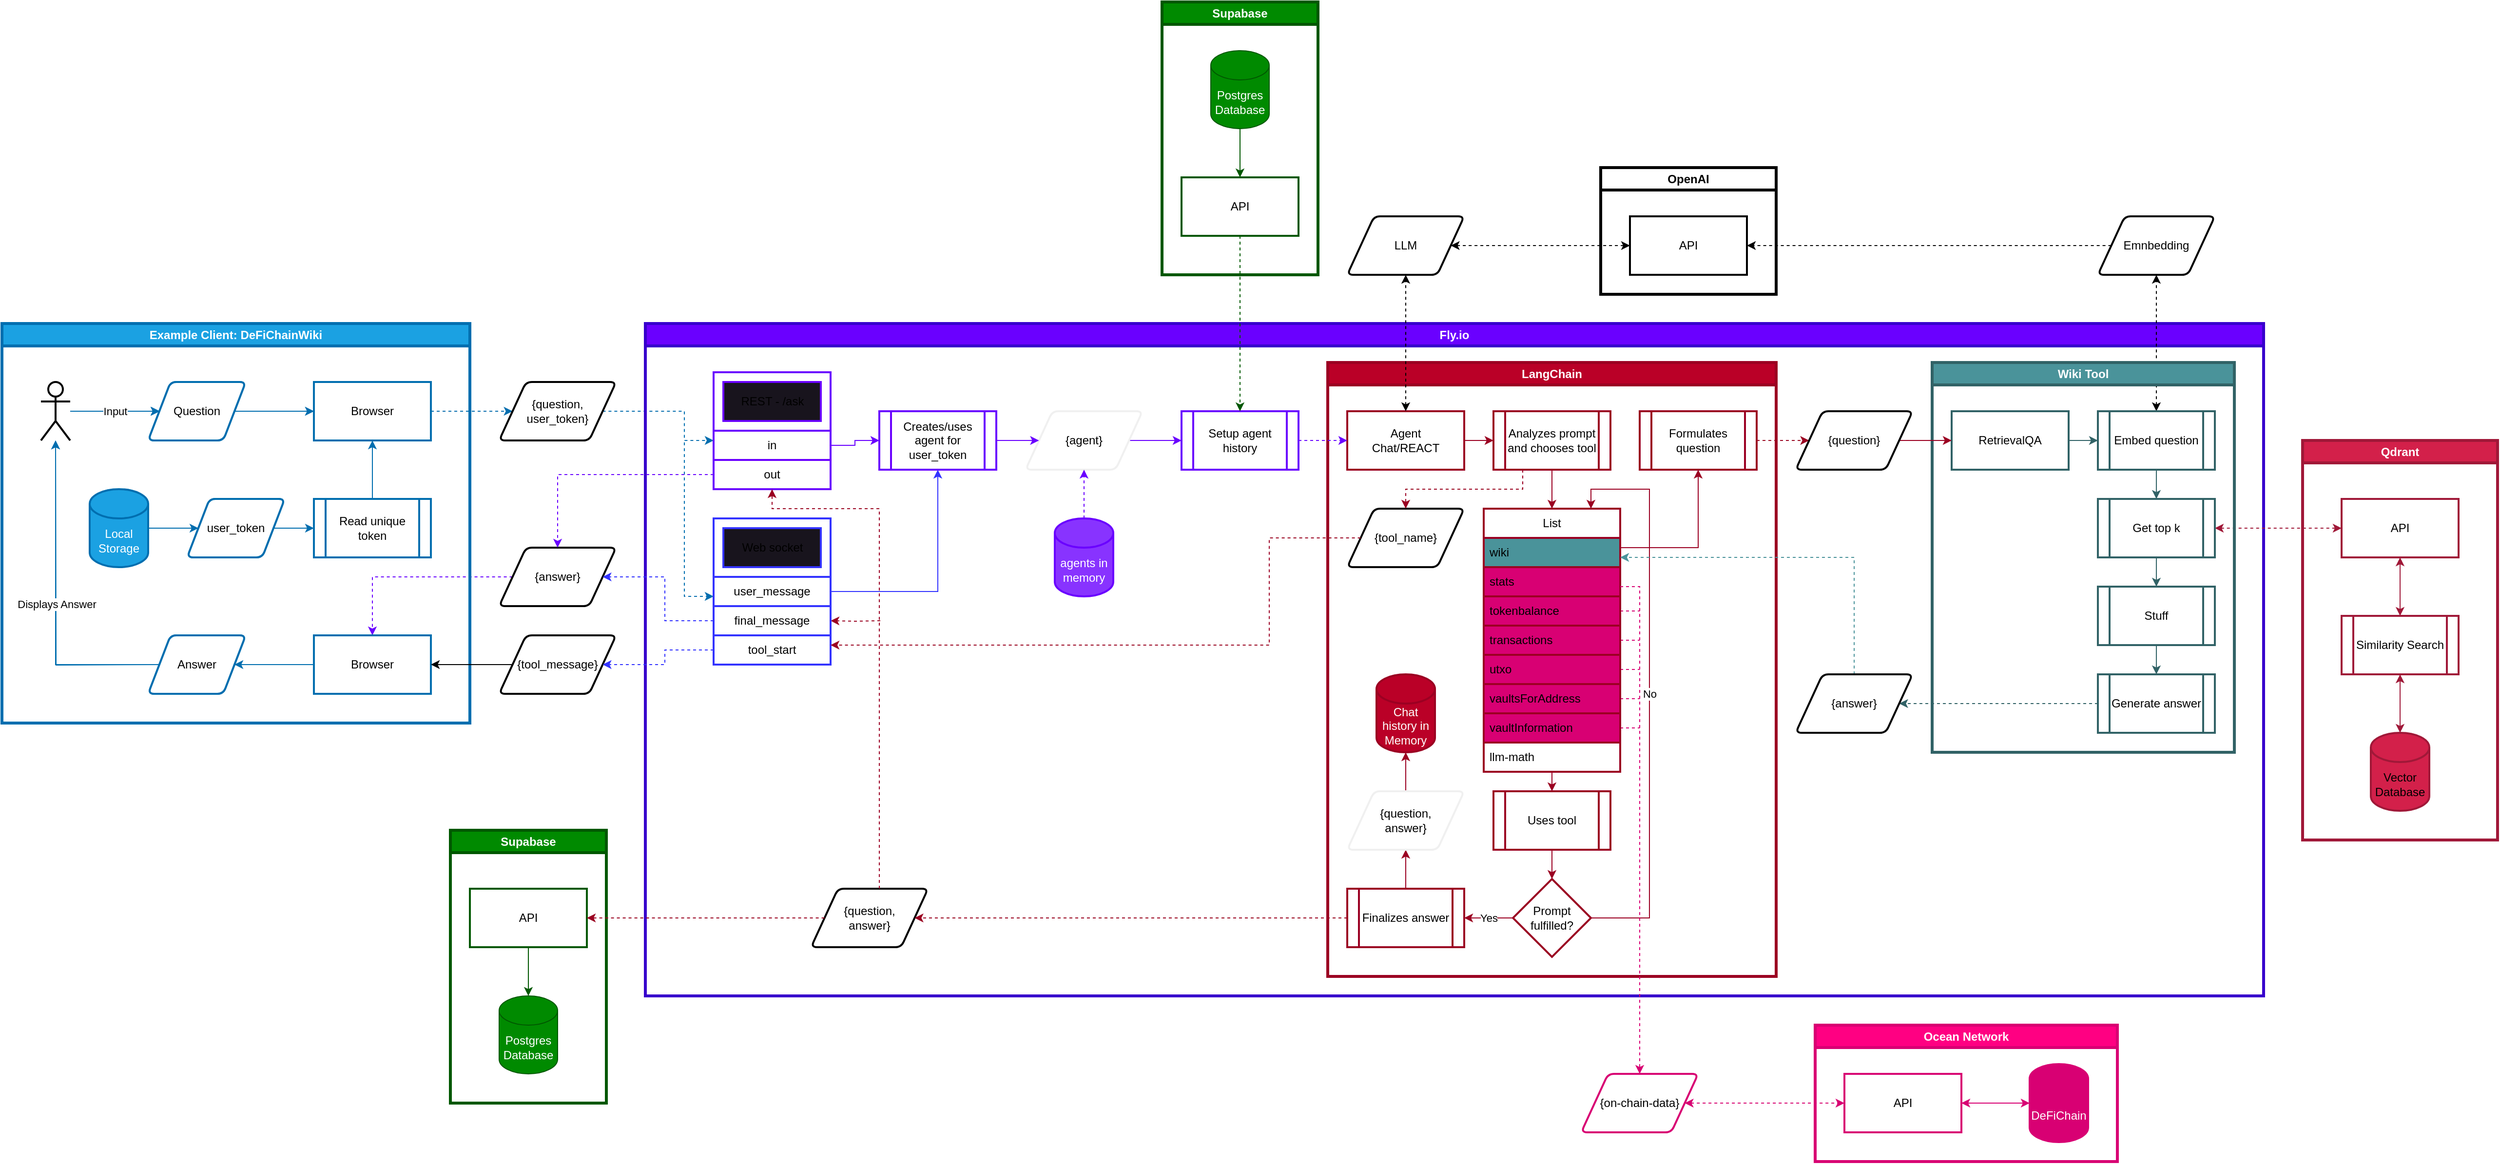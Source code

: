 <mxfile version="21.5.0" type="device" pages="2">
  <diagram name="Input-Output-Flow" id="boobHGPxrguEzaFVaxlB">
    <mxGraphModel dx="3924" dy="2036" grid="1" gridSize="10" guides="1" tooltips="1" connect="1" arrows="1" fold="1" page="0" pageScale="1" pageWidth="827" pageHeight="1169" math="0" shadow="0">
      <root>
        <mxCell id="0" />
        <mxCell id="1" parent="0" />
        <mxCell id="9eV6ceiQUTHyGisSICpe-31" value="" style="group;strokeColor=#6A00FF;fillColor=#18141D;strokeWidth=2;" parent="1" vertex="1" connectable="0">
          <mxGeometry x="300" y="200" width="120" height="60" as="geometry" />
        </mxCell>
        <mxCell id="9eV6ceiQUTHyGisSICpe-29" value="" style="verticalLabelPosition=bottom;verticalAlign=top;html=1;shape=mxgraph.basic.frame;dx=10;whiteSpace=wrap;strokeColor=#6A00FF;strokeWidth=2;" parent="9eV6ceiQUTHyGisSICpe-31" vertex="1">
          <mxGeometry width="120" height="60" as="geometry" />
        </mxCell>
        <mxCell id="9eV6ceiQUTHyGisSICpe-30" value="REST - /ask" style="text;html=1;align=center;verticalAlign=middle;resizable=0;points=[];autosize=1;strokeColor=none;fillColor=none;" parent="9eV6ceiQUTHyGisSICpe-31" vertex="1">
          <mxGeometry x="15" y="15" width="90" height="30" as="geometry" />
        </mxCell>
        <mxCell id="43kQx5Z-7fdRml2MFiNv-5" value="Input" style="edgeStyle=orthogonalEdgeStyle;rounded=0;orthogonalLoop=1;jettySize=auto;html=1;strokeColor=#006EAF;" parent="1" source="43kQx5Z-7fdRml2MFiNv-3" target="43kQx5Z-7fdRml2MFiNv-4" edge="1">
          <mxGeometry relative="1" as="geometry" />
        </mxCell>
        <mxCell id="43kQx5Z-7fdRml2MFiNv-3" value="" style="shape=umlActor;verticalLabelPosition=bottom;verticalAlign=top;html=1;outlineConnect=0;strokeWidth=2;" parent="1" vertex="1">
          <mxGeometry x="-390" y="210" width="30" height="60" as="geometry" />
        </mxCell>
        <mxCell id="43kQx5Z-7fdRml2MFiNv-7" style="edgeStyle=orthogonalEdgeStyle;rounded=0;orthogonalLoop=1;jettySize=auto;html=1;strokeColor=#006EAF;" parent="1" source="43kQx5Z-7fdRml2MFiNv-4" target="43kQx5Z-7fdRml2MFiNv-6" edge="1">
          <mxGeometry relative="1" as="geometry" />
        </mxCell>
        <mxCell id="43kQx5Z-7fdRml2MFiNv-4" value="Question" style="shape=parallelogram;html=1;strokeWidth=2;perimeter=parallelogramPerimeter;whiteSpace=wrap;rounded=1;arcSize=12;size=0.23;strokeColor=#006EAF;" parent="1" vertex="1">
          <mxGeometry x="-280" y="210" width="100" height="60" as="geometry" />
        </mxCell>
        <mxCell id="43kQx5Z-7fdRml2MFiNv-23" value="" style="edgeStyle=orthogonalEdgeStyle;rounded=0;orthogonalLoop=1;jettySize=auto;html=1;dashed=1;strokeColor=#006EAF;" parent="1" source="43kQx5Z-7fdRml2MFiNv-6" target="43kQx5Z-7fdRml2MFiNv-58" edge="1">
          <mxGeometry relative="1" as="geometry">
            <mxPoint x="63.8" y="240" as="targetPoint" />
          </mxGeometry>
        </mxCell>
        <mxCell id="yOAjGQDmqBCl-oSsTe75-95" style="edgeStyle=orthogonalEdgeStyle;rounded=0;orthogonalLoop=1;jettySize=auto;html=1;strokeColor=#006EAF;startArrow=classic;startFill=1;endArrow=none;endFill=0;" parent="1" source="43kQx5Z-7fdRml2MFiNv-6" target="yOAjGQDmqBCl-oSsTe75-94" edge="1">
          <mxGeometry relative="1" as="geometry" />
        </mxCell>
        <mxCell id="43kQx5Z-7fdRml2MFiNv-6" value="Browser" style="rounded=0;whiteSpace=wrap;html=1;strokeColor=#006EAF;" parent="1" vertex="1">
          <mxGeometry x="-110" y="210" width="120" height="60" as="geometry" />
        </mxCell>
        <mxCell id="43kQx5Z-7fdRml2MFiNv-18" value="Local Storage" style="shape=cylinder3;whiteSpace=wrap;html=1;boundedLbl=1;backgroundOutline=1;size=15;fillColor=#1ba1e2;fontColor=#ffffff;strokeColor=#006EAF;strokeWidth=2;" parent="1" vertex="1">
          <mxGeometry x="-340" y="320" width="60" height="80" as="geometry" />
        </mxCell>
        <mxCell id="43kQx5Z-7fdRml2MFiNv-25" value="" style="edgeStyle=orthogonalEdgeStyle;rounded=0;orthogonalLoop=1;jettySize=auto;html=1;dashed=1;strokeColor=#006EAF;" parent="1" source="43kQx5Z-7fdRml2MFiNv-58" target="yOAjGQDmqBCl-oSsTe75-82" edge="1">
          <mxGeometry relative="1" as="geometry">
            <mxPoint x="530" y="240" as="sourcePoint" />
            <Array as="points">
              <mxPoint x="270" y="240" />
              <mxPoint x="270" y="270" />
            </Array>
          </mxGeometry>
        </mxCell>
        <mxCell id="43kQx5Z-7fdRml2MFiNv-43" style="edgeStyle=orthogonalEdgeStyle;rounded=0;orthogonalLoop=1;jettySize=auto;html=1;strokeColor=#006EAF;" parent="1" source="43kQx5Z-7fdRml2MFiNv-75" target="43kQx5Z-7fdRml2MFiNv-3" edge="1">
          <mxGeometry relative="1" as="geometry">
            <mxPoint x="-450" y="600" as="sourcePoint" />
          </mxGeometry>
        </mxCell>
        <mxCell id="43kQx5Z-7fdRml2MFiNv-44" value="Displays Answer" style="edgeLabel;html=1;align=center;verticalAlign=middle;resizable=0;points=[];" parent="43kQx5Z-7fdRml2MFiNv-43" vertex="1" connectable="0">
          <mxGeometry relative="1" as="geometry">
            <mxPoint as="offset" />
          </mxGeometry>
        </mxCell>
        <mxCell id="43kQx5Z-7fdRml2MFiNv-76" style="edgeStyle=orthogonalEdgeStyle;rounded=0;orthogonalLoop=1;jettySize=auto;html=1;strokeColor=#006EAF;" parent="1" source="43kQx5Z-7fdRml2MFiNv-41" target="43kQx5Z-7fdRml2MFiNv-75" edge="1">
          <mxGeometry relative="1" as="geometry" />
        </mxCell>
        <mxCell id="43kQx5Z-7fdRml2MFiNv-41" value="Browser" style="rounded=0;whiteSpace=wrap;html=1;strokeColor=#006EAF;" parent="1" vertex="1">
          <mxGeometry x="-110" y="470" width="120" height="60" as="geometry" />
        </mxCell>
        <mxCell id="yOAjGQDmqBCl-oSsTe75-97" style="edgeStyle=orthogonalEdgeStyle;rounded=0;orthogonalLoop=1;jettySize=auto;html=1;strokeColor=#006EAF;startArrow=classic;startFill=1;endArrow=none;endFill=0;" parent="1" source="43kQx5Z-7fdRml2MFiNv-56" target="43kQx5Z-7fdRml2MFiNv-18" edge="1">
          <mxGeometry relative="1" as="geometry" />
        </mxCell>
        <mxCell id="43kQx5Z-7fdRml2MFiNv-56" value="user_token" style="shape=parallelogram;html=1;strokeWidth=2;perimeter=parallelogramPerimeter;whiteSpace=wrap;rounded=1;arcSize=12;size=0.23;strokeColor=#006EAF;" parent="1" vertex="1">
          <mxGeometry x="-240" y="330" width="100" height="60" as="geometry" />
        </mxCell>
        <mxCell id="9eV6ceiQUTHyGisSICpe-19" style="edgeStyle=orthogonalEdgeStyle;rounded=0;orthogonalLoop=1;jettySize=auto;html=1;dashed=1;strokeColor=#006EAF;" parent="1" target="9eV6ceiQUTHyGisSICpe-1" edge="1">
          <mxGeometry relative="1" as="geometry">
            <mxPoint x="270" y="272" as="sourcePoint" />
            <Array as="points">
              <mxPoint x="270" y="430" />
            </Array>
          </mxGeometry>
        </mxCell>
        <mxCell id="43kQx5Z-7fdRml2MFiNv-58" value="{question,&lt;br&gt;user_token}" style="shape=parallelogram;html=1;strokeWidth=2;perimeter=parallelogramPerimeter;whiteSpace=wrap;rounded=1;arcSize=12;size=0.23;shadow=0;" parent="1" vertex="1">
          <mxGeometry x="80" y="210" width="120" height="60" as="geometry" />
        </mxCell>
        <mxCell id="43kQx5Z-7fdRml2MFiNv-69" style="edgeStyle=orthogonalEdgeStyle;rounded=0;orthogonalLoop=1;jettySize=auto;html=1;dashed=1;strokeColor=#6A00FF;" parent="1" source="43kQx5Z-7fdRml2MFiNv-66" target="43kQx5Z-7fdRml2MFiNv-41" edge="1">
          <mxGeometry relative="1" as="geometry" />
        </mxCell>
        <mxCell id="43kQx5Z-7fdRml2MFiNv-66" value="{answer}" style="shape=parallelogram;html=1;strokeWidth=2;perimeter=parallelogramPerimeter;whiteSpace=wrap;rounded=1;arcSize=12;size=0.23;" parent="1" vertex="1">
          <mxGeometry x="80" y="380" width="120" height="60" as="geometry" />
        </mxCell>
        <mxCell id="43kQx5Z-7fdRml2MFiNv-75" value="Answer" style="shape=parallelogram;html=1;strokeWidth=2;perimeter=parallelogramPerimeter;whiteSpace=wrap;rounded=1;arcSize=12;size=0.23;strokeColor=#006EAF;" parent="1" vertex="1">
          <mxGeometry x="-280" y="470" width="100" height="60" as="geometry" />
        </mxCell>
        <mxCell id="krfEyLVwQq1KCgLUG3NH-1" value="Example Client: DeFiChainWiki" style="swimlane;whiteSpace=wrap;html=1;fillColor=#1ba1e2;fontColor=#ffffff;strokeColor=#006EAF;strokeWidth=3;" parent="1" vertex="1">
          <mxGeometry x="-430" y="150" width="480" height="410" as="geometry">
            <mxRectangle x="-100" y="160" width="140" height="30" as="alternateBounds" />
          </mxGeometry>
        </mxCell>
        <mxCell id="yOAjGQDmqBCl-oSsTe75-94" value="Generate unique token" style="shape=process;whiteSpace=wrap;html=1;backgroundOutline=1;strokeColor=#006EAF;" parent="krfEyLVwQq1KCgLUG3NH-1" vertex="1">
          <mxGeometry x="320" y="180" width="120" height="60" as="geometry" />
        </mxCell>
        <mxCell id="krfEyLVwQq1KCgLUG3NH-2" value="Fly.io" style="swimlane;whiteSpace=wrap;html=1;fillColor=#6a00ff;fontColor=#ffffff;strokeColor=#3700CC;strokeWidth=3;" parent="1" vertex="1">
          <mxGeometry x="230" y="150" width="1660" height="690" as="geometry">
            <mxRectangle x="-100" y="160" width="140" height="30" as="alternateBounds" />
          </mxGeometry>
        </mxCell>
        <mxCell id="43kQx5Z-7fdRml2MFiNv-63" value="{question,&lt;br&gt;answer}" style="shape=parallelogram;html=1;strokeWidth=2;perimeter=parallelogramPerimeter;whiteSpace=wrap;rounded=1;arcSize=12;size=0.23;" parent="krfEyLVwQq1KCgLUG3NH-2" vertex="1">
          <mxGeometry x="170" y="580" width="120" height="60" as="geometry" />
        </mxCell>
        <mxCell id="9eV6ceiQUTHyGisSICpe-32" value="" style="group;strokeColor=#3333FF;fillColor=#18141D;strokeWidth=2;" parent="krfEyLVwQq1KCgLUG3NH-2" vertex="1" connectable="0">
          <mxGeometry x="70" y="200" width="120" height="60" as="geometry" />
        </mxCell>
        <mxCell id="9eV6ceiQUTHyGisSICpe-33" value="" style="verticalLabelPosition=bottom;verticalAlign=top;html=1;shape=mxgraph.basic.frame;dx=10;whiteSpace=wrap;strokeColor=#3333FF;strokeWidth=2;" parent="9eV6ceiQUTHyGisSICpe-32" vertex="1">
          <mxGeometry width="120" height="60" as="geometry" />
        </mxCell>
        <mxCell id="9eV6ceiQUTHyGisSICpe-34" value="Web socket" style="text;html=1;align=center;verticalAlign=middle;resizable=0;points=[];autosize=1;strokeColor=none;fillColor=none;" parent="9eV6ceiQUTHyGisSICpe-32" vertex="1">
          <mxGeometry x="15" y="15" width="90" height="30" as="geometry" />
        </mxCell>
        <mxCell id="mMxhLZo-EpzziIWkfs2i-10" style="edgeStyle=orthogonalEdgeStyle;rounded=0;orthogonalLoop=1;jettySize=auto;html=1;strokeColor=#6A00FF;" parent="krfEyLVwQq1KCgLUG3NH-2" source="KLxN6esYTY7ftwbpfjZu-1" target="mMxhLZo-EpzziIWkfs2i-1" edge="1">
          <mxGeometry relative="1" as="geometry" />
        </mxCell>
        <mxCell id="KLxN6esYTY7ftwbpfjZu-1" value="{agent}" style="shape=parallelogram;html=1;strokeWidth=2;perimeter=parallelogramPerimeter;whiteSpace=wrap;rounded=1;arcSize=12;size=0.23;strokeColor=#F0F0F0;" parent="krfEyLVwQq1KCgLUG3NH-2" vertex="1">
          <mxGeometry x="390" y="90" width="120" height="60" as="geometry" />
        </mxCell>
        <mxCell id="KLxN6esYTY7ftwbpfjZu-2" value="agents in memory" style="shape=cylinder3;whiteSpace=wrap;html=1;boundedLbl=1;backgroundOutline=1;size=15;fillColor=#8833ff;fontColor=#ffffff;strokeColor=#6A00FF;strokeWidth=2;" parent="krfEyLVwQq1KCgLUG3NH-2" vertex="1">
          <mxGeometry x="420" y="200" width="60" height="80" as="geometry" />
        </mxCell>
        <mxCell id="KLxN6esYTY7ftwbpfjZu-3" style="edgeStyle=orthogonalEdgeStyle;rounded=0;orthogonalLoop=1;jettySize=auto;html=1;dashed=1;strokeColor=#6A00FF;" parent="krfEyLVwQq1KCgLUG3NH-2" source="KLxN6esYTY7ftwbpfjZu-2" target="KLxN6esYTY7ftwbpfjZu-1" edge="1">
          <mxGeometry relative="1" as="geometry" />
        </mxCell>
        <mxCell id="mMxhLZo-EpzziIWkfs2i-1" value="Setup agent history" style="shape=process;whiteSpace=wrap;html=1;backgroundOutline=1;strokeWidth=2;strokeColor=#6A00FF;" parent="krfEyLVwQq1KCgLUG3NH-2" vertex="1">
          <mxGeometry x="550" y="90" width="120" height="60" as="geometry" />
        </mxCell>
        <mxCell id="krfEyLVwQq1KCgLUG3NH-3" value="Supabase" style="swimlane;whiteSpace=wrap;html=1;fillColor=#008a00;fontColor=#ffffff;strokeColor=#005700;strokeWidth=3;" parent="1" vertex="1">
          <mxGeometry x="30" y="670" width="160" height="280" as="geometry">
            <mxRectangle x="-100" y="160" width="140" height="30" as="alternateBounds" />
          </mxGeometry>
        </mxCell>
        <mxCell id="ikvyC0OtlUp0V5SSktr4-22" style="edgeStyle=orthogonalEdgeStyle;rounded=0;orthogonalLoop=1;jettySize=auto;html=1;startArrow=none;startFill=0;fillColor=#008a00;strokeColor=#005700;" parent="krfEyLVwQq1KCgLUG3NH-3" source="ikvyC0OtlUp0V5SSktr4-19" target="ikvyC0OtlUp0V5SSktr4-21" edge="1">
          <mxGeometry relative="1" as="geometry" />
        </mxCell>
        <mxCell id="ikvyC0OtlUp0V5SSktr4-19" value="API" style="whiteSpace=wrap;html=1;rounded=0;strokeColor=#005700;strokeWidth=2;" parent="krfEyLVwQq1KCgLUG3NH-3" vertex="1">
          <mxGeometry x="20" y="60" width="120" height="60" as="geometry" />
        </mxCell>
        <mxCell id="ikvyC0OtlUp0V5SSktr4-21" value="Postgres Database" style="shape=cylinder3;whiteSpace=wrap;html=1;boundedLbl=1;backgroundOutline=1;size=15;fillColor=#008a00;fontColor=#ffffff;strokeColor=#005700;" parent="krfEyLVwQq1KCgLUG3NH-3" vertex="1">
          <mxGeometry x="50" y="170" width="60" height="80" as="geometry" />
        </mxCell>
        <mxCell id="yOAjGQDmqBCl-oSsTe75-1" value="LangChain" style="swimlane;whiteSpace=wrap;html=1;fillColor=#ba0027;fontColor=#ffffff;strokeColor=#9b0022;strokeWidth=3;" parent="1" vertex="1">
          <mxGeometry x="930" y="190" width="460" height="630" as="geometry">
            <mxRectangle x="-100" y="160" width="140" height="30" as="alternateBounds" />
          </mxGeometry>
        </mxCell>
        <mxCell id="yOAjGQDmqBCl-oSsTe75-44" style="edgeStyle=orthogonalEdgeStyle;rounded=0;orthogonalLoop=1;jettySize=auto;html=1;strokeColor=#9B0022;" parent="yOAjGQDmqBCl-oSsTe75-1" source="43kQx5Z-7fdRml2MFiNv-28" target="yOAjGQDmqBCl-oSsTe75-43" edge="1">
          <mxGeometry relative="1" as="geometry" />
        </mxCell>
        <mxCell id="43kQx5Z-7fdRml2MFiNv-28" value="Agent&lt;br&gt;Chat/REACT" style="whiteSpace=wrap;html=1;rounded=0;strokeColor=#6F0000;" parent="yOAjGQDmqBCl-oSsTe75-1" vertex="1">
          <mxGeometry x="20" y="50" width="120" height="60" as="geometry" />
        </mxCell>
        <mxCell id="yOAjGQDmqBCl-oSsTe75-55" style="edgeStyle=orthogonalEdgeStyle;rounded=0;orthogonalLoop=1;jettySize=auto;html=1;strokeColor=#9B0022;" parent="yOAjGQDmqBCl-oSsTe75-1" source="yOAjGQDmqBCl-oSsTe75-43" target="yOAjGQDmqBCl-oSsTe75-46" edge="1">
          <mxGeometry relative="1" as="geometry" />
        </mxCell>
        <mxCell id="yOAjGQDmqBCl-oSsTe75-43" value="Analyzes prompt and chooses tool" style="shape=process;whiteSpace=wrap;html=1;backgroundOutline=1;strokeColor=#6F0000;" parent="yOAjGQDmqBCl-oSsTe75-1" vertex="1">
          <mxGeometry x="170" y="50" width="120" height="60" as="geometry" />
        </mxCell>
        <mxCell id="yOAjGQDmqBCl-oSsTe75-62" style="edgeStyle=orthogonalEdgeStyle;rounded=0;orthogonalLoop=1;jettySize=auto;html=1;strokeColor=#9B0022;" parent="yOAjGQDmqBCl-oSsTe75-1" source="yOAjGQDmqBCl-oSsTe75-46" target="yOAjGQDmqBCl-oSsTe75-61" edge="1">
          <mxGeometry relative="1" as="geometry" />
        </mxCell>
        <mxCell id="yOAjGQDmqBCl-oSsTe75-46" value="List" style="swimlane;fontStyle=0;childLayout=stackLayout;horizontal=1;startSize=30;horizontalStack=0;resizeParent=1;resizeParentMax=0;resizeLast=0;collapsible=1;marginBottom=0;whiteSpace=wrap;html=1;strokeColor=#9B0022;strokeWidth=2;" parent="yOAjGQDmqBCl-oSsTe75-1" vertex="1">
          <mxGeometry x="160" y="150" width="140" height="270" as="geometry" />
        </mxCell>
        <mxCell id="yOAjGQDmqBCl-oSsTe75-47" value="wiki" style="text;strokeColor=#9B0022;fillColor=#4a939a;align=left;verticalAlign=middle;spacingLeft=4;spacingRight=4;overflow=hidden;points=[[0,0.5],[1,0.5]];portConstraint=eastwest;rotatable=0;whiteSpace=wrap;html=1;strokeWidth=2;" parent="yOAjGQDmqBCl-oSsTe75-46" vertex="1">
          <mxGeometry y="30" width="140" height="30" as="geometry" />
        </mxCell>
        <mxCell id="yOAjGQDmqBCl-oSsTe75-48" value="stats" style="text;strokeColor=#9B0022;fillColor=#D80073;align=left;verticalAlign=middle;spacingLeft=4;spacingRight=4;overflow=hidden;points=[[0,0.5],[1,0.5]];portConstraint=eastwest;rotatable=0;whiteSpace=wrap;html=1;strokeWidth=2;" parent="yOAjGQDmqBCl-oSsTe75-46" vertex="1">
          <mxGeometry y="60" width="140" height="30" as="geometry" />
        </mxCell>
        <mxCell id="ikvyC0OtlUp0V5SSktr4-3" style="edgeStyle=orthogonalEdgeStyle;rounded=0;orthogonalLoop=1;jettySize=auto;html=1;endArrow=none;endFill=0;strokeColor=#D80073;dashed=1;" parent="yOAjGQDmqBCl-oSsTe75-46" source="yOAjGQDmqBCl-oSsTe75-49" edge="1">
          <mxGeometry relative="1" as="geometry">
            <mxPoint x="160" y="105" as="targetPoint" />
          </mxGeometry>
        </mxCell>
        <mxCell id="yOAjGQDmqBCl-oSsTe75-49" value="tokenbalance" style="text;strokeColor=#9B0022;fillColor=#D80073;align=left;verticalAlign=middle;spacingLeft=4;spacingRight=4;overflow=hidden;points=[[0,0.5],[1,0.5]];portConstraint=eastwest;rotatable=0;whiteSpace=wrap;html=1;strokeWidth=2;" parent="yOAjGQDmqBCl-oSsTe75-46" vertex="1">
          <mxGeometry y="90" width="140" height="30" as="geometry" />
        </mxCell>
        <mxCell id="ikvyC0OtlUp0V5SSktr4-4" style="edgeStyle=orthogonalEdgeStyle;rounded=0;orthogonalLoop=1;jettySize=auto;html=1;endArrow=none;endFill=0;strokeColor=#D80073;dashed=1;" parent="yOAjGQDmqBCl-oSsTe75-46" source="yOAjGQDmqBCl-oSsTe75-50" edge="1">
          <mxGeometry relative="1" as="geometry">
            <mxPoint x="160" y="135" as="targetPoint" />
          </mxGeometry>
        </mxCell>
        <mxCell id="yOAjGQDmqBCl-oSsTe75-50" value="transactions" style="text;strokeColor=#9B0022;fillColor=#D80073;align=left;verticalAlign=middle;spacingLeft=4;spacingRight=4;overflow=hidden;points=[[0,0.5],[1,0.5]];portConstraint=eastwest;rotatable=0;whiteSpace=wrap;html=1;strokeWidth=2;" parent="yOAjGQDmqBCl-oSsTe75-46" vertex="1">
          <mxGeometry y="120" width="140" height="30" as="geometry" />
        </mxCell>
        <mxCell id="ikvyC0OtlUp0V5SSktr4-5" style="edgeStyle=orthogonalEdgeStyle;rounded=0;orthogonalLoop=1;jettySize=auto;html=1;endArrow=none;endFill=0;strokeColor=#D80073;dashed=1;" parent="yOAjGQDmqBCl-oSsTe75-46" source="yOAjGQDmqBCl-oSsTe75-51" edge="1">
          <mxGeometry relative="1" as="geometry">
            <mxPoint x="160" y="165" as="targetPoint" />
          </mxGeometry>
        </mxCell>
        <mxCell id="yOAjGQDmqBCl-oSsTe75-51" value="utxo" style="text;strokeColor=#9B0022;fillColor=#D80073;align=left;verticalAlign=middle;spacingLeft=4;spacingRight=4;overflow=hidden;points=[[0,0.5],[1,0.5]];portConstraint=eastwest;rotatable=0;whiteSpace=wrap;html=1;strokeWidth=2;" parent="yOAjGQDmqBCl-oSsTe75-46" vertex="1">
          <mxGeometry y="150" width="140" height="30" as="geometry" />
        </mxCell>
        <mxCell id="ikvyC0OtlUp0V5SSktr4-6" style="edgeStyle=orthogonalEdgeStyle;rounded=0;orthogonalLoop=1;jettySize=auto;html=1;endArrow=none;endFill=0;strokeColor=#D80073;dashed=1;" parent="yOAjGQDmqBCl-oSsTe75-46" source="yOAjGQDmqBCl-oSsTe75-52" edge="1">
          <mxGeometry relative="1" as="geometry">
            <mxPoint x="160" y="195" as="targetPoint" />
          </mxGeometry>
        </mxCell>
        <mxCell id="yOAjGQDmqBCl-oSsTe75-52" value="vaultsForAddress" style="text;strokeColor=#9B0022;fillColor=#D80073;align=left;verticalAlign=middle;spacingLeft=4;spacingRight=4;overflow=hidden;points=[[0,0.5],[1,0.5]];portConstraint=eastwest;rotatable=0;whiteSpace=wrap;html=1;strokeWidth=2;" parent="yOAjGQDmqBCl-oSsTe75-46" vertex="1">
          <mxGeometry y="180" width="140" height="30" as="geometry" />
        </mxCell>
        <mxCell id="ikvyC0OtlUp0V5SSktr4-7" style="edgeStyle=orthogonalEdgeStyle;rounded=0;orthogonalLoop=1;jettySize=auto;html=1;endArrow=none;endFill=0;strokeColor=#D80073;dashed=1;" parent="yOAjGQDmqBCl-oSsTe75-46" source="yOAjGQDmqBCl-oSsTe75-53" edge="1">
          <mxGeometry relative="1" as="geometry">
            <mxPoint x="160" y="225" as="targetPoint" />
          </mxGeometry>
        </mxCell>
        <mxCell id="yOAjGQDmqBCl-oSsTe75-53" value="vaultInformation" style="text;strokeColor=#9B0022;fillColor=#D80073;align=left;verticalAlign=middle;spacingLeft=4;spacingRight=4;overflow=hidden;points=[[0,0.5],[1,0.5]];portConstraint=eastwest;rotatable=0;whiteSpace=wrap;html=1;strokeWidth=2;" parent="yOAjGQDmqBCl-oSsTe75-46" vertex="1">
          <mxGeometry y="210" width="140" height="30" as="geometry" />
        </mxCell>
        <mxCell id="yOAjGQDmqBCl-oSsTe75-54" value="llm-math" style="text;strokeColor=none;fillColor=none;align=left;verticalAlign=middle;spacingLeft=4;spacingRight=4;overflow=hidden;points=[[0,0.5],[1,0.5]];portConstraint=eastwest;rotatable=0;whiteSpace=wrap;html=1;strokeWidth=2;" parent="yOAjGQDmqBCl-oSsTe75-46" vertex="1">
          <mxGeometry y="240" width="140" height="30" as="geometry" />
        </mxCell>
        <mxCell id="yOAjGQDmqBCl-oSsTe75-64" style="edgeStyle=orthogonalEdgeStyle;rounded=0;orthogonalLoop=1;jettySize=auto;html=1;strokeColor=#9B0022;" parent="yOAjGQDmqBCl-oSsTe75-1" source="yOAjGQDmqBCl-oSsTe75-57" target="yOAjGQDmqBCl-oSsTe75-46" edge="1">
          <mxGeometry relative="1" as="geometry">
            <Array as="points">
              <mxPoint x="330" y="570" />
              <mxPoint x="330" y="130" />
              <mxPoint x="270" y="130" />
            </Array>
          </mxGeometry>
        </mxCell>
        <mxCell id="yOAjGQDmqBCl-oSsTe75-65" value="No" style="edgeLabel;html=1;align=center;verticalAlign=middle;resizable=0;points=[];" parent="yOAjGQDmqBCl-oSsTe75-64" vertex="1" connectable="0">
          <mxGeometry relative="1" as="geometry">
            <mxPoint as="offset" />
          </mxGeometry>
        </mxCell>
        <mxCell id="yOAjGQDmqBCl-oSsTe75-79" style="edgeStyle=orthogonalEdgeStyle;rounded=0;orthogonalLoop=1;jettySize=auto;html=1;strokeColor=#9B0022;" parent="yOAjGQDmqBCl-oSsTe75-1" source="yOAjGQDmqBCl-oSsTe75-57" target="yOAjGQDmqBCl-oSsTe75-78" edge="1">
          <mxGeometry relative="1" as="geometry" />
        </mxCell>
        <mxCell id="yOAjGQDmqBCl-oSsTe75-80" value="Yes" style="edgeLabel;html=1;align=center;verticalAlign=middle;resizable=0;points=[];" parent="yOAjGQDmqBCl-oSsTe75-79" vertex="1" connectable="0">
          <mxGeometry relative="1" as="geometry">
            <mxPoint as="offset" />
          </mxGeometry>
        </mxCell>
        <mxCell id="yOAjGQDmqBCl-oSsTe75-57" value="Prompt fulfilled?" style="rhombus;whiteSpace=wrap;html=1;strokeColor=#9B0022;strokeWidth=2;" parent="yOAjGQDmqBCl-oSsTe75-1" vertex="1">
          <mxGeometry x="190" y="530" width="80" height="80" as="geometry" />
        </mxCell>
        <mxCell id="yOAjGQDmqBCl-oSsTe75-63" style="edgeStyle=orthogonalEdgeStyle;rounded=0;orthogonalLoop=1;jettySize=auto;html=1;strokeColor=#9B0022;" parent="yOAjGQDmqBCl-oSsTe75-1" source="yOAjGQDmqBCl-oSsTe75-61" target="yOAjGQDmqBCl-oSsTe75-57" edge="1">
          <mxGeometry relative="1" as="geometry" />
        </mxCell>
        <mxCell id="yOAjGQDmqBCl-oSsTe75-61" value="Uses tool" style="shape=process;whiteSpace=wrap;html=1;backgroundOutline=1;strokeColor=#9B0022;strokeWidth=2;" parent="yOAjGQDmqBCl-oSsTe75-1" vertex="1">
          <mxGeometry x="170" y="440" width="120" height="60" as="geometry" />
        </mxCell>
        <mxCell id="yOAjGQDmqBCl-oSsTe75-7" value="Chat history in Memory" style="shape=cylinder3;whiteSpace=wrap;html=1;boundedLbl=1;backgroundOutline=1;size=15;fillColor=#BA0027;fontColor=#ffffff;strokeColor=#9B0022;strokeWidth=2;" parent="yOAjGQDmqBCl-oSsTe75-1" vertex="1">
          <mxGeometry x="50" y="320" width="60" height="80" as="geometry" />
        </mxCell>
        <mxCell id="yOAjGQDmqBCl-oSsTe75-84" style="edgeStyle=orthogonalEdgeStyle;rounded=0;orthogonalLoop=1;jettySize=auto;html=1;strokeColor=#9B0022;" parent="yOAjGQDmqBCl-oSsTe75-1" source="yOAjGQDmqBCl-oSsTe75-78" target="yOAjGQDmqBCl-oSsTe75-83" edge="1">
          <mxGeometry relative="1" as="geometry" />
        </mxCell>
        <mxCell id="yOAjGQDmqBCl-oSsTe75-78" value="Finalizes answer" style="shape=process;whiteSpace=wrap;html=1;backgroundOutline=1;strokeColor=#9B0022;strokeWidth=2;" parent="yOAjGQDmqBCl-oSsTe75-1" vertex="1">
          <mxGeometry x="20" y="540" width="120" height="60" as="geometry" />
        </mxCell>
        <mxCell id="yOAjGQDmqBCl-oSsTe75-85" style="edgeStyle=orthogonalEdgeStyle;rounded=0;orthogonalLoop=1;jettySize=auto;html=1;strokeColor=#9B0022;" parent="yOAjGQDmqBCl-oSsTe75-1" source="yOAjGQDmqBCl-oSsTe75-83" target="yOAjGQDmqBCl-oSsTe75-7" edge="1">
          <mxGeometry relative="1" as="geometry" />
        </mxCell>
        <mxCell id="yOAjGQDmqBCl-oSsTe75-83" value="{question,&lt;br&gt;answer}" style="shape=parallelogram;html=1;strokeWidth=2;perimeter=parallelogramPerimeter;whiteSpace=wrap;rounded=1;arcSize=12;size=0.23;strokeColor=#F0F0F0;" parent="yOAjGQDmqBCl-oSsTe75-1" vertex="1">
          <mxGeometry x="20" y="440" width="120" height="60" as="geometry" />
        </mxCell>
        <mxCell id="yOAjGQDmqBCl-oSsTe75-128" value="Formulates question" style="shape=process;whiteSpace=wrap;html=1;backgroundOutline=1;strokeColor=#6F0000;" parent="yOAjGQDmqBCl-oSsTe75-1" vertex="1">
          <mxGeometry x="320" y="50" width="120" height="60" as="geometry" />
        </mxCell>
        <mxCell id="yOAjGQDmqBCl-oSsTe75-129" style="edgeStyle=orthogonalEdgeStyle;rounded=0;orthogonalLoop=1;jettySize=auto;html=1;strokeColor=#9B0022;" parent="yOAjGQDmqBCl-oSsTe75-1" source="yOAjGQDmqBCl-oSsTe75-47" target="yOAjGQDmqBCl-oSsTe75-128" edge="1">
          <mxGeometry relative="1" as="geometry">
            <Array as="points">
              <mxPoint x="380" y="190" />
            </Array>
          </mxGeometry>
        </mxCell>
        <mxCell id="ikvyC0OtlUp0V5SSktr4-23" value="Formulates question" style="shape=process;whiteSpace=wrap;html=1;backgroundOutline=1;strokeColor=#9B0022;strokeWidth=2;" parent="yOAjGQDmqBCl-oSsTe75-1" vertex="1">
          <mxGeometry x="320" y="50" width="120" height="60" as="geometry" />
        </mxCell>
        <mxCell id="ikvyC0OtlUp0V5SSktr4-24" value="Analyzes prompt and chooses tool" style="shape=process;whiteSpace=wrap;html=1;backgroundOutline=1;strokeColor=#9B0022;strokeWidth=2;" parent="yOAjGQDmqBCl-oSsTe75-1" vertex="1">
          <mxGeometry x="170" y="50" width="120" height="60" as="geometry" />
        </mxCell>
        <mxCell id="ikvyC0OtlUp0V5SSktr4-25" value="Agent&lt;br&gt;Chat/REACT" style="whiteSpace=wrap;html=1;rounded=0;strokeColor=#9B0022;strokeWidth=2;" parent="yOAjGQDmqBCl-oSsTe75-1" vertex="1">
          <mxGeometry x="20" y="50" width="120" height="60" as="geometry" />
        </mxCell>
        <mxCell id="9eV6ceiQUTHyGisSICpe-21" value="{tool_name}" style="shape=parallelogram;html=1;strokeWidth=2;perimeter=parallelogramPerimeter;whiteSpace=wrap;rounded=1;arcSize=12;size=0.23;" parent="yOAjGQDmqBCl-oSsTe75-1" vertex="1">
          <mxGeometry x="20" y="150" width="120" height="60" as="geometry" />
        </mxCell>
        <mxCell id="9eV6ceiQUTHyGisSICpe-20" style="edgeStyle=orthogonalEdgeStyle;rounded=0;orthogonalLoop=1;jettySize=auto;html=1;exitX=0.25;exitY=1;exitDx=0;exitDy=0;dashed=1;strokeColor=#9B0022;" parent="yOAjGQDmqBCl-oSsTe75-1" source="ikvyC0OtlUp0V5SSktr4-24" target="9eV6ceiQUTHyGisSICpe-21" edge="1">
          <mxGeometry relative="1" as="geometry" />
        </mxCell>
        <mxCell id="43kQx5Z-7fdRml2MFiNv-65" style="edgeStyle=orthogonalEdgeStyle;rounded=0;orthogonalLoop=1;jettySize=auto;html=1;dashed=1;fillColor=#008a00;strokeColor=#9B0022;" parent="1" source="43kQx5Z-7fdRml2MFiNv-63" target="ikvyC0OtlUp0V5SSktr4-19" edge="1">
          <mxGeometry relative="1" as="geometry">
            <mxPoint x="312" y="726" as="targetPoint" />
          </mxGeometry>
        </mxCell>
        <mxCell id="yOAjGQDmqBCl-oSsTe75-11" value="OpenAI" style="swimlane;whiteSpace=wrap;html=1;strokeWidth=3;" parent="1" vertex="1">
          <mxGeometry x="1210" y="-10" width="180" height="130" as="geometry">
            <mxRectangle x="-100" y="160" width="140" height="30" as="alternateBounds" />
          </mxGeometry>
        </mxCell>
        <mxCell id="yOAjGQDmqBCl-oSsTe75-13" value="API" style="whiteSpace=wrap;html=1;rounded=0;strokeWidth=2;" parent="yOAjGQDmqBCl-oSsTe75-11" vertex="1">
          <mxGeometry x="30" y="50" width="120" height="60" as="geometry" />
        </mxCell>
        <mxCell id="yOAjGQDmqBCl-oSsTe75-15" style="edgeStyle=orthogonalEdgeStyle;rounded=0;orthogonalLoop=1;jettySize=auto;html=1;dashed=1;startArrow=classic;startFill=1;" parent="1" source="yOAjGQDmqBCl-oSsTe75-14" target="yOAjGQDmqBCl-oSsTe75-13" edge="1">
          <mxGeometry relative="1" as="geometry" />
        </mxCell>
        <mxCell id="yOAjGQDmqBCl-oSsTe75-14" value="LLM" style="shape=parallelogram;html=1;strokeWidth=2;perimeter=parallelogramPerimeter;whiteSpace=wrap;rounded=1;arcSize=12;size=0.23;" parent="1" vertex="1">
          <mxGeometry x="950" y="40" width="120" height="60" as="geometry" />
        </mxCell>
        <mxCell id="yOAjGQDmqBCl-oSsTe75-72" style="edgeStyle=orthogonalEdgeStyle;rounded=0;orthogonalLoop=1;jettySize=auto;html=1;dashed=1;startArrow=classic;startFill=1;" parent="1" source="43kQx5Z-7fdRml2MFiNv-28" target="yOAjGQDmqBCl-oSsTe75-14" edge="1">
          <mxGeometry relative="1" as="geometry">
            <Array as="points">
              <mxPoint x="1010" y="150" />
              <mxPoint x="1010" y="150" />
            </Array>
          </mxGeometry>
        </mxCell>
        <mxCell id="yOAjGQDmqBCl-oSsTe75-77" style="edgeStyle=orthogonalEdgeStyle;rounded=0;orthogonalLoop=1;jettySize=auto;html=1;dashed=1;strokeColor=#6A00FF;" parent="1" source="43kQx5Z-7fdRml2MFiNv-24" target="43kQx5Z-7fdRml2MFiNv-66" edge="1">
          <mxGeometry relative="1" as="geometry" />
        </mxCell>
        <mxCell id="yOAjGQDmqBCl-oSsTe75-81" style="edgeStyle=orthogonalEdgeStyle;rounded=0;orthogonalLoop=1;jettySize=auto;html=1;strokeColor=#9B0022;dashed=1;" parent="1" source="yOAjGQDmqBCl-oSsTe75-78" target="43kQx5Z-7fdRml2MFiNv-63" edge="1">
          <mxGeometry relative="1" as="geometry" />
        </mxCell>
        <mxCell id="yOAjGQDmqBCl-oSsTe75-96" style="edgeStyle=orthogonalEdgeStyle;rounded=0;orthogonalLoop=1;jettySize=auto;html=1;strokeColor=#006EAF;startArrow=classic;startFill=1;endArrow=none;endFill=0;" parent="1" source="yOAjGQDmqBCl-oSsTe75-94" target="43kQx5Z-7fdRml2MFiNv-56" edge="1">
          <mxGeometry relative="1" as="geometry" />
        </mxCell>
        <mxCell id="yOAjGQDmqBCl-oSsTe75-127" value="Qdrant" style="swimlane;whiteSpace=wrap;html=1;fillColor=#d3204a;fontColor=#ffffff;strokeColor=#a01838;strokeWidth=3;startSize=23;" parent="1" vertex="1">
          <mxGeometry x="1930" y="270" width="200" height="410" as="geometry">
            <mxRectangle x="-100" y="160" width="140" height="30" as="alternateBounds" />
          </mxGeometry>
        </mxCell>
        <mxCell id="HEP9bz56e-q3-C3zrEAm-3" style="edgeStyle=orthogonalEdgeStyle;rounded=0;orthogonalLoop=1;jettySize=auto;html=1;startArrow=classic;startFill=1;fontSize=11;fillColor=default;strokeWidth=1;strokeColor=#A01838;" parent="yOAjGQDmqBCl-oSsTe75-127" source="yOAjGQDmqBCl-oSsTe75-137" target="HEP9bz56e-q3-C3zrEAm-2" edge="1">
          <mxGeometry relative="1" as="geometry" />
        </mxCell>
        <mxCell id="ikvyC0OtlUp0V5SSktr4-18" style="edgeStyle=orthogonalEdgeStyle;rounded=0;orthogonalLoop=1;jettySize=auto;html=1;startArrow=classic;startFill=1;fontSize=11;fillColor=default;strokeWidth=1;strokeColor=#A01838;" parent="yOAjGQDmqBCl-oSsTe75-127" source="yOAjGQDmqBCl-oSsTe75-137" target="ikvyC0OtlUp0V5SSktr4-17" edge="1">
          <mxGeometry relative="1" as="geometry" />
        </mxCell>
        <mxCell id="yOAjGQDmqBCl-oSsTe75-137" value="Similarity Search" style="shape=process;whiteSpace=wrap;html=1;backgroundOutline=1;fillColor=default;strokeColor=#A01838;fontColor=default;fontStyle=0;startSize=23;strokeWidth=2;" parent="yOAjGQDmqBCl-oSsTe75-127" vertex="1">
          <mxGeometry x="40" y="180" width="120" height="60" as="geometry" />
        </mxCell>
        <mxCell id="HEP9bz56e-q3-C3zrEAm-2" value="Vector Database" style="shape=cylinder3;whiteSpace=wrap;html=1;boundedLbl=1;backgroundOutline=1;size=15;fillColor=#D3204A;fontColor=default;strokeColor=#A01838;strokeWidth=2;" parent="yOAjGQDmqBCl-oSsTe75-127" vertex="1">
          <mxGeometry x="70" y="300" width="60" height="80" as="geometry" />
        </mxCell>
        <mxCell id="ikvyC0OtlUp0V5SSktr4-17" value="API" style="whiteSpace=wrap;html=1;rounded=0;fillColor=default;strokeColor=#A01838;fontColor=default;fontStyle=0;startSize=23;strokeWidth=2;" parent="yOAjGQDmqBCl-oSsTe75-127" vertex="1">
          <mxGeometry x="40" y="60" width="120" height="60" as="geometry" />
        </mxCell>
        <mxCell id="yOAjGQDmqBCl-oSsTe75-133" style="edgeStyle=orthogonalEdgeStyle;rounded=0;orthogonalLoop=1;jettySize=auto;html=1;dashed=1;strokeColor=#9B0022;" parent="1" source="yOAjGQDmqBCl-oSsTe75-128" target="yOAjGQDmqBCl-oSsTe75-131" edge="1">
          <mxGeometry relative="1" as="geometry" />
        </mxCell>
        <mxCell id="yOAjGQDmqBCl-oSsTe75-135" style="edgeStyle=orthogonalEdgeStyle;rounded=0;orthogonalLoop=1;jettySize=auto;html=1;dashed=1;strokeColor=#4A939A;" parent="1" source="yOAjGQDmqBCl-oSsTe75-132" target="yOAjGQDmqBCl-oSsTe75-47" edge="1">
          <mxGeometry relative="1" as="geometry">
            <Array as="points">
              <mxPoint x="1470" y="390" />
            </Array>
          </mxGeometry>
        </mxCell>
        <mxCell id="yOAjGQDmqBCl-oSsTe75-141" style="edgeStyle=orthogonalEdgeStyle;rounded=0;orthogonalLoop=1;jettySize=auto;html=1;dashed=1;startArrow=classic;startFill=1;" parent="1" source="yOAjGQDmqBCl-oSsTe75-146" target="yOAjGQDmqBCl-oSsTe75-142" edge="1">
          <mxGeometry relative="1" as="geometry" />
        </mxCell>
        <mxCell id="yOAjGQDmqBCl-oSsTe75-144" style="edgeStyle=orthogonalEdgeStyle;rounded=0;orthogonalLoop=1;jettySize=auto;html=1;dashed=1;" parent="1" source="yOAjGQDmqBCl-oSsTe75-142" target="yOAjGQDmqBCl-oSsTe75-13" edge="1">
          <mxGeometry relative="1" as="geometry" />
        </mxCell>
        <mxCell id="yOAjGQDmqBCl-oSsTe75-142" value="Emnbedding" style="shape=parallelogram;html=1;strokeWidth=2;perimeter=parallelogramPerimeter;whiteSpace=wrap;rounded=1;arcSize=12;size=0.23;" parent="1" vertex="1">
          <mxGeometry x="1720" y="40" width="120" height="60" as="geometry" />
        </mxCell>
        <mxCell id="yOAjGQDmqBCl-oSsTe75-150" style="edgeStyle=orthogonalEdgeStyle;rounded=0;orthogonalLoop=1;jettySize=auto;html=1;dashed=1;startArrow=classic;startFill=1;strokeColor=#A01838;" parent="1" source="yOAjGQDmqBCl-oSsTe75-148" target="ikvyC0OtlUp0V5SSktr4-17" edge="1">
          <mxGeometry relative="1" as="geometry">
            <mxPoint x="2030" y="100" as="targetPoint" />
          </mxGeometry>
        </mxCell>
        <mxCell id="yOAjGQDmqBCl-oSsTe75-156" value="Ocean Network" style="swimlane;whiteSpace=wrap;html=1;fillColor=#ff0082;fontColor=#ffffff;strokeColor=#D80073;strokeWidth=3;startSize=23;glass=0;rounded=0;shadow=0;" parent="1" vertex="1">
          <mxGeometry x="1430" y="870" width="310" height="140" as="geometry">
            <mxRectangle x="-100" y="160" width="140" height="30" as="alternateBounds" />
          </mxGeometry>
        </mxCell>
        <mxCell id="ikvyC0OtlUp0V5SSktr4-16" style="edgeStyle=orthogonalEdgeStyle;rounded=0;orthogonalLoop=1;jettySize=auto;html=1;startArrow=classic;startFill=1;fillColor=#d80073;strokeColor=#D80073;" parent="yOAjGQDmqBCl-oSsTe75-156" source="ikvyC0OtlUp0V5SSktr4-13" target="ikvyC0OtlUp0V5SSktr4-14" edge="1">
          <mxGeometry relative="1" as="geometry" />
        </mxCell>
        <mxCell id="ikvyC0OtlUp0V5SSktr4-13" value="API" style="whiteSpace=wrap;html=1;rounded=0;strokeColor=#D80073;strokeWidth=2;" parent="yOAjGQDmqBCl-oSsTe75-156" vertex="1">
          <mxGeometry x="30" y="50" width="120" height="60" as="geometry" />
        </mxCell>
        <mxCell id="ikvyC0OtlUp0V5SSktr4-14" value="DeFiChain" style="shape=cylinder3;whiteSpace=wrap;html=1;boundedLbl=1;backgroundOutline=1;size=15;fillColor=#d80073;fontColor=#ffffff;strokeColor=#D80073;strokeWidth=2;" parent="yOAjGQDmqBCl-oSsTe75-156" vertex="1">
          <mxGeometry x="220" y="40" width="60" height="80" as="geometry" />
        </mxCell>
        <mxCell id="ikvyC0OtlUp0V5SSktr4-1" style="edgeStyle=orthogonalEdgeStyle;rounded=0;orthogonalLoop=1;jettySize=auto;html=1;strokeColor=#D80073;dashed=1;" parent="1" source="yOAjGQDmqBCl-oSsTe75-48" target="ikvyC0OtlUp0V5SSktr4-36" edge="1">
          <mxGeometry relative="1" as="geometry">
            <mxPoint x="1330" y="600" as="targetPoint" />
            <Array as="points">
              <mxPoint x="1250" y="420" />
              <mxPoint x="1250" y="950" />
            </Array>
          </mxGeometry>
        </mxCell>
        <mxCell id="ikvyC0OtlUp0V5SSktr4-26" value="Browser" style="rounded=0;whiteSpace=wrap;html=1;strokeColor=#006EAF;strokeWidth=2;" parent="1" vertex="1">
          <mxGeometry x="-110" y="210" width="120" height="60" as="geometry" />
        </mxCell>
        <mxCell id="ikvyC0OtlUp0V5SSktr4-27" value="Read unique token" style="shape=process;whiteSpace=wrap;html=1;backgroundOutline=1;strokeColor=#006EAF;strokeWidth=2;" parent="1" vertex="1">
          <mxGeometry x="-110" y="330" width="120" height="60" as="geometry" />
        </mxCell>
        <mxCell id="ikvyC0OtlUp0V5SSktr4-28" value="user_token" style="shape=parallelogram;html=1;strokeWidth=2;perimeter=parallelogramPerimeter;whiteSpace=wrap;rounded=1;arcSize=12;size=0.23;strokeColor=#006EAF;" parent="1" vertex="1">
          <mxGeometry x="-240" y="330" width="100" height="60" as="geometry" />
        </mxCell>
        <mxCell id="ikvyC0OtlUp0V5SSktr4-29" value="Question" style="shape=parallelogram;html=1;strokeWidth=2;perimeter=parallelogramPerimeter;whiteSpace=wrap;rounded=1;arcSize=12;size=0.23;strokeColor=#006EAF;" parent="1" vertex="1">
          <mxGeometry x="-280" y="210" width="100" height="60" as="geometry" />
        </mxCell>
        <mxCell id="ikvyC0OtlUp0V5SSktr4-30" value="Answer" style="shape=parallelogram;html=1;strokeWidth=2;perimeter=parallelogramPerimeter;whiteSpace=wrap;rounded=1;arcSize=12;size=0.23;strokeColor=#006EAF;" parent="1" vertex="1">
          <mxGeometry x="-280" y="470" width="100" height="60" as="geometry" />
        </mxCell>
        <mxCell id="ikvyC0OtlUp0V5SSktr4-31" value="Browser" style="rounded=0;whiteSpace=wrap;html=1;strokeColor=#006EAF;strokeWidth=2;" parent="1" vertex="1">
          <mxGeometry x="-110" y="470" width="120" height="60" as="geometry" />
        </mxCell>
        <mxCell id="ikvyC0OtlUp0V5SSktr4-32" style="edgeStyle=orthogonalEdgeStyle;rounded=0;orthogonalLoop=1;jettySize=auto;html=1;strokeColor=#006EAF;" parent="1" edge="1">
          <mxGeometry relative="1" as="geometry">
            <mxPoint x="-269" y="500" as="sourcePoint" />
            <mxPoint x="-375" y="270" as="targetPoint" />
          </mxGeometry>
        </mxCell>
        <mxCell id="ikvyC0OtlUp0V5SSktr4-33" value="Displays Answer" style="edgeLabel;html=1;align=center;verticalAlign=middle;resizable=0;points=[];" parent="ikvyC0OtlUp0V5SSktr4-32" vertex="1" connectable="0">
          <mxGeometry relative="1" as="geometry">
            <mxPoint as="offset" />
          </mxGeometry>
        </mxCell>
        <mxCell id="ikvyC0OtlUp0V5SSktr4-34" value="Input" style="edgeStyle=orthogonalEdgeStyle;rounded=0;orthogonalLoop=1;jettySize=auto;html=1;strokeColor=#006EAF;" parent="1" edge="1">
          <mxGeometry relative="1" as="geometry">
            <mxPoint x="-360" y="240" as="sourcePoint" />
            <mxPoint x="-268" y="240" as="targetPoint" />
          </mxGeometry>
        </mxCell>
        <mxCell id="ikvyC0OtlUp0V5SSktr4-35" style="edgeStyle=orthogonalEdgeStyle;rounded=0;orthogonalLoop=1;jettySize=auto;html=1;strokeColor=#006EAF;" parent="1" edge="1">
          <mxGeometry relative="1" as="geometry">
            <mxPoint x="-191" y="240" as="sourcePoint" />
            <mxPoint x="-110" y="240" as="targetPoint" />
          </mxGeometry>
        </mxCell>
        <mxCell id="ikvyC0OtlUp0V5SSktr4-37" style="edgeStyle=orthogonalEdgeStyle;rounded=0;orthogonalLoop=1;jettySize=auto;html=1;fontFamily=Helvetica;fontSize=12;fontColor=#ffffff;startSize=6;strokeColor=#D80073;dashed=1;startArrow=classic;startFill=1;" parent="1" source="ikvyC0OtlUp0V5SSktr4-36" target="ikvyC0OtlUp0V5SSktr4-13" edge="1">
          <mxGeometry relative="1" as="geometry" />
        </mxCell>
        <mxCell id="ikvyC0OtlUp0V5SSktr4-36" value="{on-chain-data}" style="shape=parallelogram;html=1;strokeWidth=2;perimeter=parallelogramPerimeter;whiteSpace=wrap;rounded=1;arcSize=12;size=0.23;strokeColor=#D80073;" parent="1" vertex="1">
          <mxGeometry x="1190" y="920" width="120" height="60" as="geometry" />
        </mxCell>
        <mxCell id="yOAjGQDmqBCl-oSsTe75-99" value="Wiki Tool" style="swimlane;whiteSpace=wrap;html=1;fillColor=#4a939a;fontColor=#ffffff;strokeColor=#316266;strokeWidth=3;startSize=23;glass=0;rounded=0;shadow=0;" parent="1" vertex="1">
          <mxGeometry x="1550" y="190" width="310" height="400" as="geometry">
            <mxRectangle x="-100" y="160" width="140" height="30" as="alternateBounds" />
          </mxGeometry>
        </mxCell>
        <mxCell id="yOAjGQDmqBCl-oSsTe75-147" style="edgeStyle=orthogonalEdgeStyle;rounded=0;orthogonalLoop=1;jettySize=auto;html=1;strokeColor=#316266;" parent="yOAjGQDmqBCl-oSsTe75-99" source="yOAjGQDmqBCl-oSsTe75-139" target="yOAjGQDmqBCl-oSsTe75-146" edge="1">
          <mxGeometry relative="1" as="geometry" />
        </mxCell>
        <mxCell id="yOAjGQDmqBCl-oSsTe75-139" value="RetrievalQA" style="whiteSpace=wrap;html=1;rounded=0;strokeColor=#316266;strokeWidth=2;" parent="yOAjGQDmqBCl-oSsTe75-99" vertex="1">
          <mxGeometry x="20" y="50" width="120" height="60" as="geometry" />
        </mxCell>
        <mxCell id="yOAjGQDmqBCl-oSsTe75-149" style="edgeStyle=orthogonalEdgeStyle;rounded=0;orthogonalLoop=1;jettySize=auto;html=1;strokeColor=#316266;" parent="yOAjGQDmqBCl-oSsTe75-99" source="yOAjGQDmqBCl-oSsTe75-146" target="yOAjGQDmqBCl-oSsTe75-148" edge="1">
          <mxGeometry relative="1" as="geometry" />
        </mxCell>
        <mxCell id="yOAjGQDmqBCl-oSsTe75-146" value="Embed question" style="shape=process;whiteSpace=wrap;html=1;backgroundOutline=1;strokeColor=#316266;strokeWidth=2;" parent="yOAjGQDmqBCl-oSsTe75-99" vertex="1">
          <mxGeometry x="170" y="50" width="120" height="60" as="geometry" />
        </mxCell>
        <mxCell id="yOAjGQDmqBCl-oSsTe75-152" style="edgeStyle=orthogonalEdgeStyle;rounded=0;orthogonalLoop=1;jettySize=auto;html=1;strokeColor=#316266;" parent="yOAjGQDmqBCl-oSsTe75-99" source="yOAjGQDmqBCl-oSsTe75-148" target="yOAjGQDmqBCl-oSsTe75-151" edge="1">
          <mxGeometry relative="1" as="geometry" />
        </mxCell>
        <mxCell id="yOAjGQDmqBCl-oSsTe75-148" value="Get top k" style="shape=process;whiteSpace=wrap;html=1;backgroundOutline=1;strokeColor=#316266;strokeWidth=2;" parent="yOAjGQDmqBCl-oSsTe75-99" vertex="1">
          <mxGeometry x="170" y="140" width="120" height="60" as="geometry" />
        </mxCell>
        <mxCell id="yOAjGQDmqBCl-oSsTe75-154" style="edgeStyle=orthogonalEdgeStyle;rounded=0;orthogonalLoop=1;jettySize=auto;html=1;strokeColor=#316266;" parent="yOAjGQDmqBCl-oSsTe75-99" source="yOAjGQDmqBCl-oSsTe75-151" target="yOAjGQDmqBCl-oSsTe75-153" edge="1">
          <mxGeometry relative="1" as="geometry" />
        </mxCell>
        <mxCell id="yOAjGQDmqBCl-oSsTe75-151" value="Stuff" style="shape=process;whiteSpace=wrap;html=1;backgroundOutline=1;strokeColor=#316266;strokeWidth=2;" parent="yOAjGQDmqBCl-oSsTe75-99" vertex="1">
          <mxGeometry x="170" y="230" width="120" height="60" as="geometry" />
        </mxCell>
        <mxCell id="yOAjGQDmqBCl-oSsTe75-153" value="Generate answer" style="shape=process;whiteSpace=wrap;html=1;backgroundOutline=1;strokeColor=#316266;strokeWidth=2;" parent="yOAjGQDmqBCl-oSsTe75-99" vertex="1">
          <mxGeometry x="170" y="320" width="120" height="60" as="geometry" />
        </mxCell>
        <mxCell id="yOAjGQDmqBCl-oSsTe75-140" style="edgeStyle=orthogonalEdgeStyle;rounded=0;orthogonalLoop=1;jettySize=auto;html=1;strokeColor=#9B0022;" parent="1" source="yOAjGQDmqBCl-oSsTe75-131" target="yOAjGQDmqBCl-oSsTe75-139" edge="1">
          <mxGeometry relative="1" as="geometry" />
        </mxCell>
        <mxCell id="yOAjGQDmqBCl-oSsTe75-155" style="edgeStyle=orthogonalEdgeStyle;rounded=0;orthogonalLoop=1;jettySize=auto;html=1;dashed=1;strokeColor=#316266;" parent="1" source="yOAjGQDmqBCl-oSsTe75-153" target="yOAjGQDmqBCl-oSsTe75-132" edge="1">
          <mxGeometry relative="1" as="geometry" />
        </mxCell>
        <mxCell id="yOAjGQDmqBCl-oSsTe75-132" value="{answer}" style="shape=parallelogram;html=1;strokeWidth=2;perimeter=parallelogramPerimeter;whiteSpace=wrap;rounded=1;arcSize=12;size=0.23;" parent="1" vertex="1">
          <mxGeometry x="1410" y="510" width="120" height="60" as="geometry" />
        </mxCell>
        <mxCell id="yOAjGQDmqBCl-oSsTe75-131" value="{question}" style="shape=parallelogram;html=1;strokeWidth=2;perimeter=parallelogramPerimeter;whiteSpace=wrap;rounded=1;arcSize=12;size=0.23;" parent="1" vertex="1">
          <mxGeometry x="1410" y="240" width="120" height="60" as="geometry" />
        </mxCell>
        <mxCell id="yOAjGQDmqBCl-oSsTe75-82" value="in" style="whiteSpace=wrap;html=1;rounded=0;strokeColor=#6A00FF;strokeWidth=2;" parent="1" vertex="1">
          <mxGeometry x="300" y="260" width="120" height="30" as="geometry" />
        </mxCell>
        <mxCell id="yOAjGQDmqBCl-oSsTe75-36" style="edgeStyle=orthogonalEdgeStyle;rounded=0;orthogonalLoop=1;jettySize=auto;html=1;strokeColor=#6A00FF;" parent="1" source="yOAjGQDmqBCl-oSsTe75-82" target="yOAjGQDmqBCl-oSsTe75-35" edge="1">
          <mxGeometry relative="1" as="geometry" />
        </mxCell>
        <mxCell id="43kQx5Z-7fdRml2MFiNv-24" value="out" style="whiteSpace=wrap;html=1;rounded=0;strokeColor=#6A00FF;strokeWidth=2;" parent="1" vertex="1">
          <mxGeometry x="300" y="290" width="120" height="30" as="geometry" />
        </mxCell>
        <mxCell id="yOAjGQDmqBCl-oSsTe75-86" style="edgeStyle=orthogonalEdgeStyle;rounded=0;orthogonalLoop=1;jettySize=auto;html=1;strokeColor=#9B0022;dashed=1;" parent="1" target="9eV6ceiQUTHyGisSICpe-6" edge="1">
          <mxGeometry relative="1" as="geometry">
            <Array as="points" />
            <mxPoint x="471" y="455" as="sourcePoint" />
            <mxPoint x="438" y="346" as="targetPoint" />
          </mxGeometry>
        </mxCell>
        <mxCell id="KLxN6esYTY7ftwbpfjZu-5" style="edgeStyle=orthogonalEdgeStyle;rounded=0;orthogonalLoop=1;jettySize=auto;html=1;strokeColor=#6A00FF;" parent="1" source="yOAjGQDmqBCl-oSsTe75-35" target="KLxN6esYTY7ftwbpfjZu-1" edge="1">
          <mxGeometry relative="1" as="geometry" />
        </mxCell>
        <mxCell id="yOAjGQDmqBCl-oSsTe75-35" value="Creates/uses agent for user_token" style="shape=process;whiteSpace=wrap;html=1;backgroundOutline=1;strokeColor=#6A00FF;strokeWidth=2;" parent="1" vertex="1">
          <mxGeometry x="470" y="240" width="120" height="60" as="geometry" />
        </mxCell>
        <mxCell id="9eV6ceiQUTHyGisSICpe-13" style="edgeStyle=orthogonalEdgeStyle;rounded=0;orthogonalLoop=1;jettySize=auto;html=1;fillColor=#6a00ff;strokeColor=#3333FF;" parent="1" source="9eV6ceiQUTHyGisSICpe-1" target="yOAjGQDmqBCl-oSsTe75-35" edge="1">
          <mxGeometry relative="1" as="geometry" />
        </mxCell>
        <mxCell id="9eV6ceiQUTHyGisSICpe-14" style="edgeStyle=orthogonalEdgeStyle;rounded=0;orthogonalLoop=1;jettySize=auto;html=1;strokeColor=#3333FF;dashed=1;" parent="1" source="9eV6ceiQUTHyGisSICpe-6" target="43kQx5Z-7fdRml2MFiNv-66" edge="1">
          <mxGeometry relative="1" as="geometry" />
        </mxCell>
        <mxCell id="9eV6ceiQUTHyGisSICpe-17" style="edgeStyle=orthogonalEdgeStyle;rounded=0;orthogonalLoop=1;jettySize=auto;html=1;" parent="1" source="9eV6ceiQUTHyGisSICpe-15" target="ikvyC0OtlUp0V5SSktr4-31" edge="1">
          <mxGeometry relative="1" as="geometry" />
        </mxCell>
        <mxCell id="9eV6ceiQUTHyGisSICpe-15" value="{tool_message}" style="shape=parallelogram;html=1;strokeWidth=2;perimeter=parallelogramPerimeter;whiteSpace=wrap;rounded=1;arcSize=12;size=0.23;" parent="1" vertex="1">
          <mxGeometry x="80" y="470" width="120" height="60" as="geometry" />
        </mxCell>
        <mxCell id="9eV6ceiQUTHyGisSICpe-16" style="edgeStyle=orthogonalEdgeStyle;rounded=0;orthogonalLoop=1;jettySize=auto;html=1;strokeColor=#3333FF;dashed=1;" parent="1" source="9eV6ceiQUTHyGisSICpe-12" target="9eV6ceiQUTHyGisSICpe-15" edge="1">
          <mxGeometry relative="1" as="geometry" />
        </mxCell>
        <mxCell id="9eV6ceiQUTHyGisSICpe-1" value="user_message" style="whiteSpace=wrap;html=1;rounded=0;strokeColor=#3333FF;strokeWidth=2;" parent="1" vertex="1">
          <mxGeometry x="300" y="410" width="120" height="30" as="geometry" />
        </mxCell>
        <mxCell id="9eV6ceiQUTHyGisSICpe-6" value="final_message" style="whiteSpace=wrap;html=1;rounded=0;strokeColor=#3333FF;strokeWidth=2;" parent="1" vertex="1">
          <mxGeometry x="300" y="440" width="120" height="30" as="geometry" />
        </mxCell>
        <mxCell id="9eV6ceiQUTHyGisSICpe-12" value="tool_start" style="whiteSpace=wrap;html=1;rounded=0;strokeColor=#3333FF;strokeWidth=2;" parent="1" vertex="1">
          <mxGeometry x="300" y="470" width="120" height="30" as="geometry" />
        </mxCell>
        <mxCell id="9eV6ceiQUTHyGisSICpe-22" style="edgeStyle=orthogonalEdgeStyle;rounded=0;orthogonalLoop=1;jettySize=auto;html=1;dashed=1;strokeColor=#9B0022;" parent="1" source="9eV6ceiQUTHyGisSICpe-21" target="9eV6ceiQUTHyGisSICpe-12" edge="1">
          <mxGeometry relative="1" as="geometry">
            <Array as="points">
              <mxPoint x="870" y="370" />
              <mxPoint x="870" y="480" />
            </Array>
          </mxGeometry>
        </mxCell>
        <mxCell id="9eV6ceiQUTHyGisSICpe-24" style="edgeStyle=orthogonalEdgeStyle;rounded=0;orthogonalLoop=1;jettySize=auto;html=1;strokeColor=#9B0022;dashed=1;" parent="1" source="43kQx5Z-7fdRml2MFiNv-63" target="43kQx5Z-7fdRml2MFiNv-24" edge="1">
          <mxGeometry relative="1" as="geometry">
            <Array as="points">
              <mxPoint x="470" y="340" />
              <mxPoint x="360" y="340" />
            </Array>
            <mxPoint x="470" y="740" as="sourcePoint" />
            <mxPoint x="430" y="310" as="targetPoint" />
          </mxGeometry>
        </mxCell>
        <mxCell id="tknqp-jEzHJX2Od5SuQG-1" style="edgeStyle=orthogonalEdgeStyle;rounded=0;orthogonalLoop=1;jettySize=auto;html=1;strokeColor=#6A00FF;dashed=1;" parent="1" source="mMxhLZo-EpzziIWkfs2i-1" target="ikvyC0OtlUp0V5SSktr4-25" edge="1">
          <mxGeometry relative="1" as="geometry">
            <mxPoint x="866.2" y="270" as="sourcePoint" />
          </mxGeometry>
        </mxCell>
        <mxCell id="mMxhLZo-EpzziIWkfs2i-4" value="Supabase" style="swimlane;whiteSpace=wrap;html=1;fillColor=#008a00;fontColor=#ffffff;strokeColor=#005700;strokeWidth=3;" parent="1" vertex="1">
          <mxGeometry x="760" y="-180" width="160" height="280" as="geometry">
            <mxRectangle x="-100" y="160" width="140" height="30" as="alternateBounds" />
          </mxGeometry>
        </mxCell>
        <mxCell id="mMxhLZo-EpzziIWkfs2i-5" style="edgeStyle=orthogonalEdgeStyle;rounded=0;orthogonalLoop=1;jettySize=auto;html=1;startArrow=none;startFill=0;fillColor=#008a00;strokeColor=#005700;" parent="mMxhLZo-EpzziIWkfs2i-4" source="mMxhLZo-EpzziIWkfs2i-7" target="mMxhLZo-EpzziIWkfs2i-6" edge="1">
          <mxGeometry relative="1" as="geometry">
            <mxPoint x="20" y="150" as="targetPoint" />
          </mxGeometry>
        </mxCell>
        <mxCell id="mMxhLZo-EpzziIWkfs2i-6" value="API" style="whiteSpace=wrap;html=1;rounded=0;strokeColor=#005700;strokeWidth=2;" parent="mMxhLZo-EpzziIWkfs2i-4" vertex="1">
          <mxGeometry x="20" y="180" width="120" height="60" as="geometry" />
        </mxCell>
        <mxCell id="mMxhLZo-EpzziIWkfs2i-7" value="Postgres Database" style="shape=cylinder3;whiteSpace=wrap;html=1;boundedLbl=1;backgroundOutline=1;size=15;fillColor=#008a00;fontColor=#ffffff;strokeColor=#005700;" parent="mMxhLZo-EpzziIWkfs2i-4" vertex="1">
          <mxGeometry x="50" y="50" width="60" height="80" as="geometry" />
        </mxCell>
        <mxCell id="mMxhLZo-EpzziIWkfs2i-9" style="edgeStyle=orthogonalEdgeStyle;rounded=0;orthogonalLoop=1;jettySize=auto;html=1;dashed=1;fillColor=#008a00;strokeColor=#005700;" parent="1" source="mMxhLZo-EpzziIWkfs2i-6" target="mMxhLZo-EpzziIWkfs2i-1" edge="1">
          <mxGeometry relative="1" as="geometry" />
        </mxCell>
      </root>
    </mxGraphModel>
  </diagram>
  <diagram id="vx154u1eR1H6okAY_Gbf" name="Accounts-History">
    <mxGraphModel dx="2362" dy="1218" grid="1" gridSize="10" guides="1" tooltips="1" connect="1" arrows="1" fold="1" page="0" pageScale="1" pageWidth="827" pageHeight="1169" math="0" shadow="0">
      <root>
        <mxCell id="0" />
        <mxCell id="1" parent="0" />
        <mxCell id="CmuAwsijBnSBn3clBSue-4" value="History/Memory" style="swimlane;whiteSpace=wrap;html=1;fillColor=#1ba1e2;fontColor=#ffffff;strokeColor=#006EAF;strokeWidth=3;" parent="1" vertex="1">
          <mxGeometry x="-430" y="-310" width="480" height="410" as="geometry">
            <mxRectangle x="-100" y="160" width="140" height="30" as="alternateBounds" />
          </mxGeometry>
        </mxCell>
        <mxCell id="CmuAwsijBnSBn3clBSue-5" value="Input" style="edgeStyle=orthogonalEdgeStyle;rounded=0;orthogonalLoop=1;jettySize=auto;html=1;strokeColor=#006EAF;" parent="1" source="CmuAwsijBnSBn3clBSue-6" target="CmuAwsijBnSBn3clBSue-8" edge="1">
          <mxGeometry relative="1" as="geometry" />
        </mxCell>
        <mxCell id="CmuAwsijBnSBn3clBSue-6" value="" style="shape=umlActor;verticalLabelPosition=bottom;verticalAlign=top;html=1;outlineConnect=0;strokeWidth=2;" parent="1" vertex="1">
          <mxGeometry x="-390" y="-250" width="30" height="60" as="geometry" />
        </mxCell>
        <mxCell id="CmuAwsijBnSBn3clBSue-7" style="edgeStyle=orthogonalEdgeStyle;rounded=0;orthogonalLoop=1;jettySize=auto;html=1;strokeColor=#006EAF;" parent="1" source="CmuAwsijBnSBn3clBSue-8" target="CmuAwsijBnSBn3clBSue-10" edge="1">
          <mxGeometry relative="1" as="geometry" />
        </mxCell>
        <mxCell id="CmuAwsijBnSBn3clBSue-8" value="Question" style="shape=parallelogram;html=1;strokeWidth=2;perimeter=parallelogramPerimeter;whiteSpace=wrap;rounded=1;arcSize=12;size=0.23;strokeColor=#006EAF;" parent="1" vertex="1">
          <mxGeometry x="-280" y="-250" width="100" height="60" as="geometry" />
        </mxCell>
        <mxCell id="CmuAwsijBnSBn3clBSue-9" style="edgeStyle=orthogonalEdgeStyle;rounded=0;orthogonalLoop=1;jettySize=auto;html=1;strokeColor=#006EAF;" parent="1" source="CmuAwsijBnSBn3clBSue-10" target="CmuAwsijBnSBn3clBSue-18" edge="1">
          <mxGeometry relative="1" as="geometry" />
        </mxCell>
        <mxCell id="CmuAwsijBnSBn3clBSue-10" value="Browser" style="rounded=0;whiteSpace=wrap;html=1;strokeColor=#006EAF;" parent="1" vertex="1">
          <mxGeometry x="-110" y="-250" width="120" height="60" as="geometry" />
        </mxCell>
        <mxCell id="CmuAwsijBnSBn3clBSue-11" value="Local Storage" style="shape=cylinder3;whiteSpace=wrap;html=1;boundedLbl=1;backgroundOutline=1;size=15;fillColor=#1ba1e2;fontColor=#ffffff;strokeColor=#006EAF;strokeWidth=2;" parent="1" vertex="1">
          <mxGeometry x="-340" y="-140" width="60" height="80" as="geometry" />
        </mxCell>
        <mxCell id="CmuAwsijBnSBn3clBSue-12" style="edgeStyle=orthogonalEdgeStyle;rounded=0;orthogonalLoop=1;jettySize=auto;html=1;strokeColor=#006EAF;" parent="1" source="CmuAwsijBnSBn3clBSue-17" target="CmuAwsijBnSBn3clBSue-6" edge="1">
          <mxGeometry relative="1" as="geometry">
            <mxPoint x="-450" y="140" as="sourcePoint" />
          </mxGeometry>
        </mxCell>
        <mxCell id="CmuAwsijBnSBn3clBSue-13" style="edgeStyle=orthogonalEdgeStyle;rounded=0;orthogonalLoop=1;jettySize=auto;html=1;strokeColor=#006EAF;" parent="1" source="CmuAwsijBnSBn3clBSue-14" target="CmuAwsijBnSBn3clBSue-17" edge="1">
          <mxGeometry relative="1" as="geometry" />
        </mxCell>
        <mxCell id="CmuAwsijBnSBn3clBSue-14" value="Browser" style="rounded=0;whiteSpace=wrap;html=1;strokeColor=#006EAF;" parent="1" vertex="1">
          <mxGeometry x="-110" y="10" width="120" height="60" as="geometry" />
        </mxCell>
        <mxCell id="CmuAwsijBnSBn3clBSue-15" style="edgeStyle=orthogonalEdgeStyle;rounded=0;orthogonalLoop=1;jettySize=auto;html=1;strokeColor=#006EAF;" parent="1" source="CmuAwsijBnSBn3clBSue-16" target="CmuAwsijBnSBn3clBSue-11" edge="1">
          <mxGeometry relative="1" as="geometry" />
        </mxCell>
        <mxCell id="CmuAwsijBnSBn3clBSue-16" value="user_token" style="shape=parallelogram;html=1;strokeWidth=2;perimeter=parallelogramPerimeter;whiteSpace=wrap;rounded=1;arcSize=12;size=0.23;strokeColor=#006EAF;" parent="1" vertex="1">
          <mxGeometry x="-240" y="-130" width="100" height="60" as="geometry" />
        </mxCell>
        <mxCell id="CmuAwsijBnSBn3clBSue-17" value="Answer" style="shape=parallelogram;html=1;strokeWidth=2;perimeter=parallelogramPerimeter;whiteSpace=wrap;rounded=1;arcSize=12;size=0.23;strokeColor=#006EAF;" parent="1" vertex="1">
          <mxGeometry x="-280" y="10" width="100" height="60" as="geometry" />
        </mxCell>
        <mxCell id="CmuAwsijBnSBn3clBSue-18" value="Generate unique token" style="shape=process;whiteSpace=wrap;html=1;backgroundOutline=1;strokeColor=#006EAF;" parent="1" vertex="1">
          <mxGeometry x="-110" y="-130" width="120" height="60" as="geometry" />
        </mxCell>
        <mxCell id="CmuAwsijBnSBn3clBSue-19" style="edgeStyle=orthogonalEdgeStyle;rounded=0;orthogonalLoop=1;jettySize=auto;html=1;strokeColor=#006EAF;" parent="1" source="CmuAwsijBnSBn3clBSue-18" target="CmuAwsijBnSBn3clBSue-16" edge="1">
          <mxGeometry relative="1" as="geometry" />
        </mxCell>
        <mxCell id="CmuAwsijBnSBn3clBSue-20" style="edgeStyle=orthogonalEdgeStyle;rounded=0;orthogonalLoop=1;jettySize=auto;html=1;strokeColor=#006EAF;" parent="1" source="CmuAwsijBnSBn3clBSue-21" target="CmuAwsijBnSBn3clBSue-32" edge="1">
          <mxGeometry relative="1" as="geometry" />
        </mxCell>
        <mxCell id="CmuAwsijBnSBn3clBSue-21" value="Browser" style="rounded=0;whiteSpace=wrap;html=1;strokeColor=#006EAF;strokeWidth=2;" parent="1" vertex="1">
          <mxGeometry x="-110" y="-250" width="120" height="60" as="geometry" />
        </mxCell>
        <mxCell id="CmuAwsijBnSBn3clBSue-22" value="Generate unique token" style="shape=process;whiteSpace=wrap;html=1;backgroundOutline=1;strokeColor=#006EAF;strokeWidth=2;" parent="1" vertex="1">
          <mxGeometry x="-110" y="-130" width="120" height="60" as="geometry" />
        </mxCell>
        <mxCell id="CmuAwsijBnSBn3clBSue-23" value="user_token" style="shape=parallelogram;html=1;strokeWidth=2;perimeter=parallelogramPerimeter;whiteSpace=wrap;rounded=1;arcSize=12;size=0.23;strokeColor=#006EAF;" parent="1" vertex="1">
          <mxGeometry x="-240" y="-130" width="100" height="60" as="geometry" />
        </mxCell>
        <mxCell id="CmuAwsijBnSBn3clBSue-24" value="Webpage" style="shape=parallelogram;html=1;strokeWidth=2;perimeter=parallelogramPerimeter;whiteSpace=wrap;rounded=1;arcSize=12;size=0.23;strokeColor=#006EAF;" parent="1" vertex="1">
          <mxGeometry x="-280" y="-250" width="100" height="60" as="geometry" />
        </mxCell>
        <mxCell id="CmuAwsijBnSBn3clBSue-25" value="chat_history" style="shape=parallelogram;html=1;strokeWidth=2;perimeter=parallelogramPerimeter;whiteSpace=wrap;rounded=1;arcSize=12;size=0.23;strokeColor=#006EAF;" parent="1" vertex="1">
          <mxGeometry x="-280" y="10" width="100" height="60" as="geometry" />
        </mxCell>
        <mxCell id="CmuAwsijBnSBn3clBSue-26" value="Browser" style="rounded=0;whiteSpace=wrap;html=1;strokeColor=#006EAF;strokeWidth=2;" parent="1" vertex="1">
          <mxGeometry x="-110" y="10" width="120" height="60" as="geometry" />
        </mxCell>
        <mxCell id="CmuAwsijBnSBn3clBSue-27" style="edgeStyle=orthogonalEdgeStyle;rounded=0;orthogonalLoop=1;jettySize=auto;html=1;strokeColor=#006EAF;" parent="1" edge="1">
          <mxGeometry relative="1" as="geometry">
            <mxPoint x="-269" y="40" as="sourcePoint" />
            <mxPoint x="-375" y="-190" as="targetPoint" />
          </mxGeometry>
        </mxCell>
        <mxCell id="CmuAwsijBnSBn3clBSue-28" value="Displays Chat" style="edgeLabel;html=1;align=center;verticalAlign=middle;resizable=0;points=[];" parent="CmuAwsijBnSBn3clBSue-27" vertex="1" connectable="0">
          <mxGeometry relative="1" as="geometry">
            <mxPoint as="offset" />
          </mxGeometry>
        </mxCell>
        <mxCell id="CmuAwsijBnSBn3clBSue-29" value="Opens" style="edgeStyle=orthogonalEdgeStyle;rounded=0;orthogonalLoop=1;jettySize=auto;html=1;strokeColor=#006EAF;" parent="1" edge="1">
          <mxGeometry relative="1" as="geometry">
            <mxPoint x="-360" y="-220" as="sourcePoint" />
            <mxPoint x="-268" y="-220" as="targetPoint" />
          </mxGeometry>
        </mxCell>
        <mxCell id="CmuAwsijBnSBn3clBSue-30" style="edgeStyle=orthogonalEdgeStyle;rounded=0;orthogonalLoop=1;jettySize=auto;html=1;strokeColor=#006EAF;" parent="1" edge="1">
          <mxGeometry relative="1" as="geometry">
            <mxPoint x="-191" y="-220" as="sourcePoint" />
            <mxPoint x="-110" y="-220" as="targetPoint" />
          </mxGeometry>
        </mxCell>
        <mxCell id="CmuAwsijBnSBn3clBSue-31" style="edgeStyle=orthogonalEdgeStyle;rounded=0;orthogonalLoop=1;jettySize=auto;html=1;dashed=1;strokeColor=#006EAF;" parent="1" source="CmuAwsijBnSBn3clBSue-32" target="CmuAwsijBnSBn3clBSue-37" edge="1">
          <mxGeometry relative="1" as="geometry" />
        </mxCell>
        <mxCell id="CmuAwsijBnSBn3clBSue-32" value="{user_token}" style="shape=parallelogram;html=1;strokeWidth=2;perimeter=parallelogramPerimeter;whiteSpace=wrap;rounded=1;arcSize=12;size=0.23;shadow=0;" parent="1" vertex="1">
          <mxGeometry x="80" y="-250" width="120" height="60" as="geometry" />
        </mxCell>
        <mxCell id="CmuAwsijBnSBn3clBSue-36" style="edgeStyle=orthogonalEdgeStyle;rounded=0;orthogonalLoop=1;jettySize=auto;html=1;strokeColor=#6A00FF;" parent="1" source="CmuAwsijBnSBn3clBSue-37" target="CmuAwsijBnSBn3clBSue-3" edge="1">
          <mxGeometry relative="1" as="geometry" />
        </mxCell>
        <mxCell id="CmuAwsijBnSBn3clBSue-37" value="in" style="whiteSpace=wrap;html=1;rounded=0;strokeColor=#6A00FF;strokeWidth=2;" parent="1" vertex="1">
          <mxGeometry x="280" y="-210" width="120" height="30" as="geometry" />
        </mxCell>
        <mxCell id="CmuAwsijBnSBn3clBSue-38" value="out" style="whiteSpace=wrap;html=1;rounded=0;strokeColor=#6A00FF;strokeWidth=2;" parent="1" vertex="1">
          <mxGeometry x="280" y="-180" width="120" height="30" as="geometry" />
        </mxCell>
        <mxCell id="CmuAwsijBnSBn3clBSue-39" style="edgeStyle=orthogonalEdgeStyle;rounded=0;orthogonalLoop=1;jettySize=auto;html=1;" parent="1" source="CmuAwsijBnSBn3clBSue-40" target="CmuAwsijBnSBn3clBSue-26" edge="1">
          <mxGeometry relative="1" as="geometry" />
        </mxCell>
        <mxCell id="CmuAwsijBnSBn3clBSue-40" value="{history}" style="shape=parallelogram;html=1;strokeWidth=2;perimeter=parallelogramPerimeter;whiteSpace=wrap;rounded=1;arcSize=12;size=0.23;shadow=0;" parent="1" vertex="1">
          <mxGeometry x="80" y="10" width="120" height="60" as="geometry" />
        </mxCell>
        <mxCell id="CmuAwsijBnSBn3clBSue-41" style="edgeStyle=orthogonalEdgeStyle;rounded=0;orthogonalLoop=1;jettySize=auto;html=1;strokeColor=#6A00FF;dashed=1;" parent="1" source="CmuAwsijBnSBn3clBSue-38" target="CmuAwsijBnSBn3clBSue-40" edge="1">
          <mxGeometry relative="1" as="geometry" />
        </mxCell>
        <mxCell id="CmuAwsijBnSBn3clBSue-50" value="Fly.io" style="swimlane;whiteSpace=wrap;html=1;fillColor=#6a00ff;fontColor=#ffffff;strokeColor=#3700CC;strokeWidth=3;" parent="1" vertex="1">
          <mxGeometry x="230" y="-310" width="370" height="410" as="geometry">
            <mxRectangle x="-100" y="160" width="140" height="30" as="alternateBounds" />
          </mxGeometry>
        </mxCell>
        <mxCell id="CmuAwsijBnSBn3clBSue-1" value="Get history" style="shape=process;whiteSpace=wrap;html=1;backgroundOutline=1;strokeColor=#6A00FF;strokeWidth=2;" parent="CmuAwsijBnSBn3clBSue-50" vertex="1">
          <mxGeometry x="220" y="310" width="120" height="60" as="geometry" />
        </mxCell>
        <mxCell id="CmuAwsijBnSBn3clBSue-3" value="Create user if not exist" style="shape=process;whiteSpace=wrap;html=1;backgroundOutline=1;strokeColor=#6A00FF;strokeWidth=2;" parent="CmuAwsijBnSBn3clBSue-50" vertex="1">
          <mxGeometry x="220" y="190" width="120" height="60" as="geometry" />
        </mxCell>
        <mxCell id="CmuAwsijBnSBn3clBSue-2" style="edgeStyle=orthogonalEdgeStyle;rounded=0;orthogonalLoop=1;jettySize=auto;html=1;strokeColor=#6A00FF;" parent="CmuAwsijBnSBn3clBSue-50" source="CmuAwsijBnSBn3clBSue-3" target="CmuAwsijBnSBn3clBSue-1" edge="1">
          <mxGeometry relative="1" as="geometry" />
        </mxCell>
        <mxCell id="CmuAwsijBnSBn3clBSue-75" value="{history}" style="shape=parallelogram;html=1;strokeWidth=2;perimeter=parallelogramPerimeter;whiteSpace=wrap;rounded=1;arcSize=12;size=0.23;shadow=0;" parent="CmuAwsijBnSBn3clBSue-50" vertex="1">
          <mxGeometry x="50" y="310" width="120" height="60" as="geometry" />
        </mxCell>
        <mxCell id="CmuAwsijBnSBn3clBSue-74" style="edgeStyle=orthogonalEdgeStyle;rounded=0;orthogonalLoop=1;jettySize=auto;html=1;strokeColor=#6A00FF;" parent="CmuAwsijBnSBn3clBSue-50" source="CmuAwsijBnSBn3clBSue-1" target="CmuAwsijBnSBn3clBSue-75" edge="1">
          <mxGeometry relative="1" as="geometry" />
        </mxCell>
        <mxCell id="CmuAwsijBnSBn3clBSue-79" value="" style="group;strokeColor=#6A00FF;fillColor=#18141D;strokeWidth=2;" parent="CmuAwsijBnSBn3clBSue-50" vertex="1" connectable="0">
          <mxGeometry x="50" y="40" width="120" height="60" as="geometry" />
        </mxCell>
        <mxCell id="CmuAwsijBnSBn3clBSue-80" value="" style="verticalLabelPosition=bottom;verticalAlign=top;html=1;shape=mxgraph.basic.frame;dx=10;whiteSpace=wrap;strokeColor=#6A00FF;strokeWidth=2;" parent="CmuAwsijBnSBn3clBSue-79" vertex="1">
          <mxGeometry width="120" height="60" as="geometry" />
        </mxCell>
        <mxCell id="CmuAwsijBnSBn3clBSue-81" value="REST - /history" style="text;html=1;align=center;verticalAlign=middle;resizable=0;points=[];autosize=1;strokeColor=none;fillColor=none;" parent="CmuAwsijBnSBn3clBSue-79" vertex="1">
          <mxGeometry x="10" y="15" width="100" height="30" as="geometry" />
        </mxCell>
        <mxCell id="CmuAwsijBnSBn3clBSue-77" style="edgeStyle=orthogonalEdgeStyle;rounded=0;orthogonalLoop=1;jettySize=auto;html=1;strokeColor=#005700;dashed=1;" parent="1" source="CmuAwsijBnSBn3clBSue-58" target="CmuAwsijBnSBn3clBSue-1" edge="1">
          <mxGeometry relative="1" as="geometry" />
        </mxCell>
        <mxCell id="CmuAwsijBnSBn3clBSue-58" value="{history}" style="shape=parallelogram;html=1;strokeWidth=2;perimeter=parallelogramPerimeter;whiteSpace=wrap;rounded=1;arcSize=12;size=0.23;shadow=0;" parent="1" vertex="1">
          <mxGeometry x="630" width="120" height="60" as="geometry" />
        </mxCell>
        <mxCell id="CmuAwsijBnSBn3clBSue-70" style="edgeStyle=orthogonalEdgeStyle;rounded=0;orthogonalLoop=1;jettySize=auto;html=1;dashed=1;strokeColor=#6A00FF;" parent="1" source="CmuAwsijBnSBn3clBSue-59" target="CmuAwsijBnSBn3clBSue-67" edge="1">
          <mxGeometry relative="1" as="geometry">
            <Array as="points">
              <mxPoint x="785" y="-90" />
              <mxPoint x="785" y="-40" />
            </Array>
          </mxGeometry>
        </mxCell>
        <mxCell id="CmuAwsijBnSBn3clBSue-59" value="{user_token}" style="shape=parallelogram;html=1;strokeWidth=2;perimeter=parallelogramPerimeter;whiteSpace=wrap;rounded=1;arcSize=12;size=0.23;shadow=0;" parent="1" vertex="1">
          <mxGeometry x="630" y="-120" width="120" height="60" as="geometry" />
        </mxCell>
        <mxCell id="CmuAwsijBnSBn3clBSue-65" value="Supabase" style="swimlane;whiteSpace=wrap;html=1;fillColor=#008a00;fontColor=#ffffff;strokeColor=#005700;strokeWidth=3;" parent="1" vertex="1">
          <mxGeometry x="800" y="-120" width="160" height="280" as="geometry">
            <mxRectangle x="-100" y="160" width="140" height="30" as="alternateBounds" />
          </mxGeometry>
        </mxCell>
        <mxCell id="CmuAwsijBnSBn3clBSue-66" style="edgeStyle=orthogonalEdgeStyle;rounded=0;orthogonalLoop=1;jettySize=auto;html=1;startArrow=classic;startFill=1;fillColor=#008a00;strokeColor=#005700;endArrow=classic;endFill=1;" parent="CmuAwsijBnSBn3clBSue-65" source="CmuAwsijBnSBn3clBSue-67" target="CmuAwsijBnSBn3clBSue-68" edge="1">
          <mxGeometry relative="1" as="geometry" />
        </mxCell>
        <mxCell id="CmuAwsijBnSBn3clBSue-67" value="API" style="whiteSpace=wrap;html=1;rounded=0;strokeColor=#005700;strokeWidth=2;" parent="CmuAwsijBnSBn3clBSue-65" vertex="1">
          <mxGeometry x="20" y="60" width="120" height="60" as="geometry" />
        </mxCell>
        <mxCell id="CmuAwsijBnSBn3clBSue-68" value="Postgres Database" style="shape=cylinder3;whiteSpace=wrap;html=1;boundedLbl=1;backgroundOutline=1;size=15;fillColor=#008a00;fontColor=#ffffff;strokeColor=#005700;" parent="CmuAwsijBnSBn3clBSue-65" vertex="1">
          <mxGeometry x="50" y="170" width="60" height="80" as="geometry" />
        </mxCell>
        <mxCell id="CmuAwsijBnSBn3clBSue-69" style="edgeStyle=orthogonalEdgeStyle;rounded=0;orthogonalLoop=1;jettySize=auto;html=1;dashed=1;strokeColor=#6A00FF;" parent="1" source="CmuAwsijBnSBn3clBSue-3" target="CmuAwsijBnSBn3clBSue-59" edge="1">
          <mxGeometry relative="1" as="geometry" />
        </mxCell>
        <mxCell id="CmuAwsijBnSBn3clBSue-76" style="edgeStyle=orthogonalEdgeStyle;rounded=0;orthogonalLoop=1;jettySize=auto;html=1;strokeColor=#6A00FF;" parent="1" source="CmuAwsijBnSBn3clBSue-75" target="CmuAwsijBnSBn3clBSue-38" edge="1">
          <mxGeometry relative="1" as="geometry" />
        </mxCell>
        <mxCell id="CmuAwsijBnSBn3clBSue-78" style="edgeStyle=orthogonalEdgeStyle;rounded=0;orthogonalLoop=1;jettySize=auto;html=1;strokeColor=#005700;dashed=1;" parent="1" source="CmuAwsijBnSBn3clBSue-67" target="CmuAwsijBnSBn3clBSue-58" edge="1">
          <mxGeometry relative="1" as="geometry">
            <Array as="points">
              <mxPoint x="785" y="-20" />
              <mxPoint x="785" y="30" />
            </Array>
          </mxGeometry>
        </mxCell>
      </root>
    </mxGraphModel>
  </diagram>
</mxfile>
